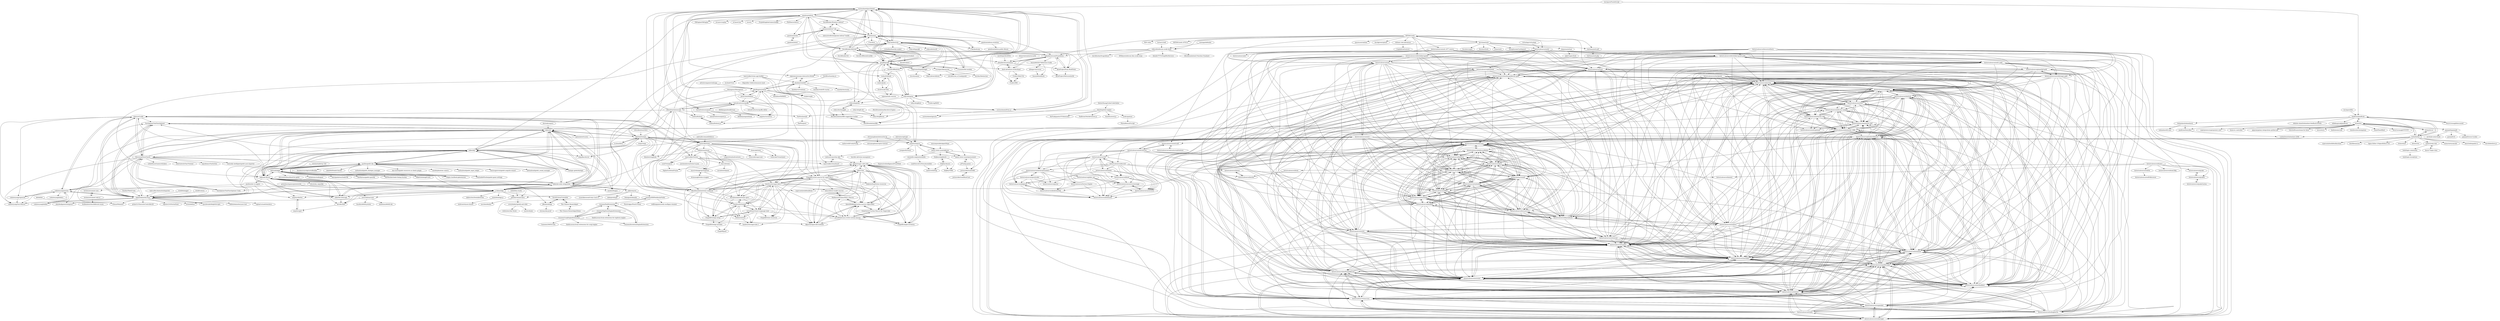 digraph G {
"increpare/PuzzleScript" -> "curiousdannii/parchment" ["e"=1]
"increpare/PuzzleScript" -> "JamBrain/JamBrain" ["e"=1]
"otwcode/otwarchive" -> "klembot/twinejs" ["e"=1]
"ganelson/inform" -> "ganelson/inweb"
"ganelson/inform" -> "PhilMoe/cerberus" ["e"=1]
"ganelson/inform" -> "DavidKinder/Inform6"
"ganelson/inform" -> "i7/extensions"
"ganelson/inform" -> "ptomato/inform7-ide"
"ganelson/inform" -> "ObEngine/ObEngine" ["e"=1]
"ganelson/inform" -> "curiousdannii/parchment"
"ganelson/inform" -> "garglk/garglk"
"ganelson/inform" -> "erkyrath/lectrote"
"ganelson/inform" -> "nivanov/cosplay" ["e"=1]
"ganelson/inform" -> "nCine/nCine" ["e"=1]
"ganelson/inform" -> "orx/orx" ["e"=1]
"ganelson/inform" -> "johanberntsson/PunyInform"
"ganelson/inform" -> "PurpleKingdomGames/indigo" ["e"=1]
"ganelson/inform" -> "DavidKinder/Windows-Inform7"
"klembot/twinejs" -> "tweecode/twine"
"klembot/twinejs" -> "inkle/ink"
"klembot/twinejs" -> "tmedwards/sugarcube-2"
"klembot/twinejs" -> "inkle/inky"
"klembot/twinejs" -> "videlais/snowman"
"klembot/twinejs" -> "le-doux/bitsy" ["e"=1]
"klembot/twinejs" -> "YarnSpinnerTool/YarnSpinner" ["e"=1]
"klembot/twinejs" -> "ChapelR/custom-macros-for-sugarcube-2"
"klembot/twinejs" -> "renpy/renpy" ["e"=1]
"klembot/twinejs" -> "iftechfoundation/twine-cookbook"
"klembot/twinejs" -> "tmedwards/tweego"
"klembot/twinejs" -> "ganelson/inform"
"klembot/twinejs" -> "mhgolkar/Arrow" ["e"=1]
"klembot/twinejs" -> "dfabulich/choicescript"
"klembot/twinejs" -> "klembot/chapbook"
"reunono/TopDownEngineExtensions" -> "reunono/CorgiEngineExtensions"
"reunono/TopDownEngineExtensions" -> "reunono/FeelExtensions"
"reunono/TopDownEngineExtensions" -> "reunono/InventoryEngineExtensions"
"reunono/TopDownEngineExtensions" -> "thebitcave/ai-brain-extensions-for-topdown-engine"
"dariusk/corpora" -> "inkle/ink" ["e"=1]
"johanberntsson/PunyInform" -> "ByteProject/Puny-BuildTools"
"johanberntsson/PunyInform" -> "johanberntsson/ozmoo"
"johanberntsson/PunyInform" -> "daad-adventure-writer/daad"
"johanberntsson/PunyInform" -> "DavidKinder/Inform6"
"johanberntsson/PunyInform" -> "ByteProject/Metrocenter84"
"johanberntsson/PunyInform" -> "Utodev/DRC"
"johanberntsson/PunyInform" -> "heasm66/ZILF-Reference-Guide"
"historicalsource/leisuresuitlarry" -> "historicalsource/hitchhikersguide-gold"
"historicalsource/leisuresuitlarry" -> "historicalsource/planetfall-gold"
"historicalsource/leisuresuitlarry" -> "historicalsource/wishbringer-gold"
"historicalsource/leisuresuitlarry" -> "historicalsource/leathergoddesses-gold"
"historicalsource/leisuresuitlarry" -> "historicalsource/zorkzero"
"historicalsource/leisuresuitlarry" -> "historicalsource/zork1-gold"
"historicalsource/leisuresuitlarry" -> "historicalsource/journey"
"historicalsource/leisuresuitlarry" -> "historicalsource/shogun"
"historicalsource/leisuresuitlarry" -> "historicalsource/wishbringer"
"historicalsource/leisuresuitlarry" -> "historicalsource/zork3"
"historicalsource/leisuresuitlarry" -> "historicalsource/lurkinghorror"
"historicalsource/leisuresuitlarry" -> "historicalsource/suspect"
"historicalsource/leisuresuitlarry" -> "historicalsource/witness"
"historicalsource/leisuresuitlarry" -> "historicalsource/zork2"
"historicalsource/leisuresuitlarry" -> "historicalsource/ballyhoo"
"increpare/bfxr" -> "JamBrain/JamBrain" ["e"=1]
"historicalsource/zork1" -> "historicalsource/zork3"
"historicalsource/zork1" -> "historicalsource/zork2"
"historicalsource/zork1" -> "historicalsource/hitchhikersguide"
"historicalsource/zork1" -> "historicalsource/zork"
"historicalsource/zork1" -> "historicalsource/zorkzero"
"historicalsource/zork1" -> "historicalsource/planetfall"
"historicalsource/zork1" -> "historicalsource/restaurant"
"historicalsource/zork1" -> "historicalsource/zork1-gold"
"historicalsource/zork1" -> "historicalsource/suspended"
"historicalsource/zork1" -> "historicalsource/leathergoddesses-gold"
"historicalsource/zork1" -> "historicalsource/beyondzork"
"historicalsource/zork1" -> "historicalsource/starcross"
"historicalsource/zork1" -> "historicalsource/hitchhikersguide-gold"
"historicalsource/zork1" -> "historicalsource/wishbringer"
"historicalsource/zork1" -> "historicalsource/nordandbert"
"historicalsource/sorcerer" -> "historicalsource/spellbreaker"
"historicalsource/sorcerer" -> "historicalsource/suspect"
"historicalsource/sorcerer" -> "historicalsource/seastalker"
"historicalsource/sorcerer" -> "historicalsource/moonmist"
"historicalsource/sorcerer" -> "historicalsource/journey"
"historicalsource/sorcerer" -> "historicalsource/witness"
"historicalsource/sorcerer" -> "historicalsource/plunderedhearts"
"historicalsource/sorcerer" -> "historicalsource/nordandbert"
"historicalsource/sorcerer" -> "historicalsource/starcross"
"historicalsource/sorcerer" -> "historicalsource/shogun"
"historicalsource/sorcerer" -> "historicalsource/borderzone"
"historicalsource/sorcerer" -> "historicalsource/leathergoddesses"
"historicalsource/sorcerer" -> "historicalsource/minizork2-1988"
"historicalsource/sorcerer" -> "historicalsource/wishbringer"
"historicalsource/sorcerer" -> "historicalsource/leathergoddesses-gold"
"historicalsource/suspended" -> "historicalsource/suspect"
"historicalsource/suspended" -> "historicalsource/starcross"
"historicalsource/suspended" -> "historicalsource/sorcerer"
"historicalsource/suspended" -> "historicalsource/spellbreaker"
"historicalsource/suspended" -> "historicalsource/witness"
"historicalsource/suspended" -> "historicalsource/seastalker"
"historicalsource/suspended" -> "historicalsource/journey"
"historicalsource/suspended" -> "historicalsource/moonmist"
"historicalsource/suspended" -> "historicalsource/plunderedhearts"
"historicalsource/suspended" -> "historicalsource/wishbringer"
"historicalsource/suspended" -> "historicalsource/nordandbert"
"historicalsource/suspended" -> "historicalsource/leathergoddesses"
"historicalsource/suspended" -> "historicalsource/lurkinghorror"
"historicalsource/suspended" -> "historicalsource/trinity"
"historicalsource/suspended" -> "historicalsource/leathergoddesses-gold"
"historicalsource/zork2" -> "historicalsource/zork3"
"historicalsource/zork2" -> "historicalsource/zorkzero"
"historicalsource/zork2" -> "historicalsource/nordandbert"
"historicalsource/zork2" -> "historicalsource/spellbreaker"
"historicalsource/zork2" -> "historicalsource/sorcerer"
"historicalsource/zork2" -> "historicalsource/suspect"
"historicalsource/zork2" -> "historicalsource/beyondzork"
"historicalsource/zork2" -> "historicalsource/minizork2-1988"
"historicalsource/zork2" -> "historicalsource/starcross"
"historicalsource/zork2" -> "historicalsource/leathergoddesses-gold"
"historicalsource/zork2" -> "historicalsource/moonmist"
"historicalsource/zork2" -> "historicalsource/journey"
"historicalsource/zork2" -> "historicalsource/leathergoddesses"
"historicalsource/zork2" -> "historicalsource/restaurant"
"historicalsource/zork2" -> "historicalsource/wishbringer"
"historicalsource/minizork2-1988" -> "historicalsource/minizork-1987"
"historicalsource/minizork2-1988" -> "historicalsource/minizork-1982"
"historicalsource/minizork2-1988" -> "historicalsource/journey"
"historicalsource/minizork2-1988" -> "historicalsource/infocom-sampler"
"historicalsource/minizork2-1988" -> "historicalsource/shogun"
"historicalsource/minizork2-1988" -> "historicalsource/seastalker"
"historicalsource/minizork2-1988" -> "historicalsource/suspect"
"historicalsource/minizork2-1988" -> "historicalsource/sorcerer"
"historicalsource/minizork2-1988" -> "historicalsource/nordandbert"
"historicalsource/minizork2-1988" -> "historicalsource/moonmist"
"historicalsource/minizork2-1988" -> "historicalsource/arthur"
"historicalsource/minizork2-1988" -> "historicalsource/plunderedhearts"
"historicalsource/minizork2-1988" -> "historicalsource/sherlock"
"historicalsource/minizork2-1988" -> "historicalsource/witness"
"historicalsource/minizork2-1988" -> "historicalsource/spellbreaker"
"historicalsource/infocom-sampler" -> "historicalsource/minizork-1987"
"historicalsource/infocom-sampler" -> "historicalsource/minizork-1982"
"historicalsource/infocom-sampler" -> "historicalsource/minizork2-1988"
"historicalsource/infocom-sampler" -> "historicalsource/journey"
"historicalsource/infocom-sampler" -> "historicalsource/zork-german"
"historicalsource/infocom-sampler" -> "historicalsource/shogun"
"historicalsource/infocom-sampler" -> "historicalsource/nordandbert"
"historicalsource/zork3" -> "historicalsource/zork2"
"historicalsource/zork3" -> "historicalsource/zorkzero"
"historicalsource/zork3" -> "historicalsource/nordandbert"
"historicalsource/zork3" -> "historicalsource/spellbreaker"
"historicalsource/zork3" -> "historicalsource/sorcerer"
"historicalsource/zork3" -> "historicalsource/suspect"
"historicalsource/zork3" -> "historicalsource/beyondzork"
"historicalsource/zork3" -> "historicalsource/minizork2-1988"
"historicalsource/zork3" -> "historicalsource/starcross"
"historicalsource/zork3" -> "historicalsource/moonmist"
"historicalsource/zork3" -> "historicalsource/leathergoddesses-gold"
"historicalsource/zork3" -> "historicalsource/journey"
"historicalsource/zork3" -> "historicalsource/restaurant"
"historicalsource/zork3" -> "historicalsource/witness"
"historicalsource/zork3" -> "historicalsource/leathergoddesses"
"historicalsource/starcross" -> "historicalsource/suspect"
"historicalsource/starcross" -> "historicalsource/sorcerer"
"historicalsource/starcross" -> "historicalsource/spellbreaker"
"historicalsource/starcross" -> "historicalsource/journey"
"historicalsource/starcross" -> "historicalsource/suspended"
"historicalsource/starcross" -> "historicalsource/witness"
"historicalsource/starcross" -> "historicalsource/moonmist"
"historicalsource/starcross" -> "historicalsource/seastalker"
"historicalsource/starcross" -> "historicalsource/plunderedhearts"
"historicalsource/starcross" -> "historicalsource/nordandbert"
"historicalsource/starcross" -> "historicalsource/shogun"
"historicalsource/starcross" -> "historicalsource/leathergoddesses"
"historicalsource/starcross" -> "historicalsource/wishbringer"
"historicalsource/starcross" -> "historicalsource/leathergoddesses-gold"
"historicalsource/starcross" -> "historicalsource/borderzone"
"historicalsource/minizork-1987" -> "historicalsource/minizork-1982"
"historicalsource/minizork-1987" -> "historicalsource/minizork2-1988"
"historicalsource/minizork-1987" -> "historicalsource/infocom-sampler"
"historicalsource/minizork-1987" -> "historicalsource/zork-german"
"historicalsource/minizork-1987" -> "historicalsource/journey"
"historicalsource/trinity" -> "historicalsource/suspect"
"historicalsource/trinity" -> "historicalsource/sorcerer"
"historicalsource/trinity" -> "historicalsource/witness"
"historicalsource/trinity" -> "historicalsource/spellbreaker"
"historicalsource/trinity" -> "historicalsource/moonmist"
"historicalsource/trinity" -> "historicalsource/wishbringer"
"historicalsource/trinity" -> "historicalsource/seastalker"
"historicalsource/trinity" -> "historicalsource/nordandbert"
"historicalsource/trinity" -> "historicalsource/journey"
"historicalsource/trinity" -> "historicalsource/starcross"
"historicalsource/trinity" -> "historicalsource/plunderedhearts"
"historicalsource/trinity" -> "historicalsource/suspended"
"historicalsource/trinity" -> "historicalsource/leathergoddesses-gold"
"historicalsource/trinity" -> "historicalsource/leathergoddesses"
"historicalsource/trinity" -> "historicalsource/shogun"
"historicalsource/wishbringer" -> "historicalsource/suspect"
"historicalsource/wishbringer" -> "historicalsource/witness"
"historicalsource/wishbringer" -> "historicalsource/seastalker"
"historicalsource/wishbringer" -> "historicalsource/sorcerer"
"historicalsource/wishbringer" -> "historicalsource/moonmist"
"historicalsource/wishbringer" -> "historicalsource/spellbreaker"
"historicalsource/wishbringer" -> "historicalsource/nordandbert"
"historicalsource/wishbringer" -> "historicalsource/plunderedhearts"
"historicalsource/wishbringer" -> "historicalsource/starcross"
"historicalsource/wishbringer" -> "historicalsource/journey"
"historicalsource/wishbringer" -> "historicalsource/leathergoddesses-gold"
"historicalsource/wishbringer" -> "historicalsource/trinity"
"historicalsource/wishbringer" -> "historicalsource/suspended"
"historicalsource/wishbringer" -> "historicalsource/shogun"
"historicalsource/wishbringer" -> "historicalsource/sherlock"
"historicalsource/spellbreaker" -> "historicalsource/sorcerer"
"historicalsource/spellbreaker" -> "historicalsource/suspect"
"historicalsource/spellbreaker" -> "historicalsource/seastalker"
"historicalsource/spellbreaker" -> "historicalsource/moonmist"
"historicalsource/spellbreaker" -> "historicalsource/witness"
"historicalsource/spellbreaker" -> "historicalsource/nordandbert"
"historicalsource/spellbreaker" -> "historicalsource/plunderedhearts"
"historicalsource/spellbreaker" -> "historicalsource/starcross"
"historicalsource/spellbreaker" -> "historicalsource/journey"
"historicalsource/spellbreaker" -> "historicalsource/shogun"
"historicalsource/spellbreaker" -> "historicalsource/wishbringer"
"historicalsource/spellbreaker" -> "historicalsource/lurkinghorror"
"historicalsource/spellbreaker" -> "historicalsource/suspended"
"historicalsource/spellbreaker" -> "historicalsource/minizork-1987"
"historicalsource/spellbreaker" -> "historicalsource/leathergoddesses"
"historicalsource/plunderedhearts" -> "historicalsource/seastalker"
"historicalsource/plunderedhearts" -> "historicalsource/suspect"
"historicalsource/plunderedhearts" -> "historicalsource/journey"
"historicalsource/plunderedhearts" -> "historicalsource/sorcerer"
"historicalsource/plunderedhearts" -> "historicalsource/moonmist"
"historicalsource/plunderedhearts" -> "historicalsource/witness"
"historicalsource/plunderedhearts" -> "historicalsource/nordandbert"
"historicalsource/plunderedhearts" -> "historicalsource/spellbreaker"
"historicalsource/plunderedhearts" -> "historicalsource/borderzone"
"historicalsource/plunderedhearts" -> "historicalsource/starcross"
"historicalsource/plunderedhearts" -> "historicalsource/shogun"
"historicalsource/plunderedhearts" -> "historicalsource/minizork-1987"
"historicalsource/lurkinghorror" -> "historicalsource/suspect"
"historicalsource/lurkinghorror" -> "historicalsource/nordandbert"
"historicalsource/lurkinghorror" -> "historicalsource/spellbreaker"
"historicalsource/lurkinghorror" -> "historicalsource/seastalker"
"historicalsource/lurkinghorror" -> "historicalsource/sorcerer"
"historicalsource/lurkinghorror" -> "historicalsource/journey"
"historicalsource/lurkinghorror" -> "historicalsource/moonmist"
"historicalsource/lurkinghorror" -> "historicalsource/plunderedhearts"
"historicalsource/lurkinghorror" -> "historicalsource/witness"
"historicalsource/lurkinghorror" -> "historicalsource/leathergoddesses-gold"
"historicalsource/lurkinghorror" -> "historicalsource/starcross"
"historicalsource/lurkinghorror" -> "historicalsource/shogun"
"historicalsource/lurkinghorror" -> "historicalsource/leathergoddesses"
"historicalsource/lurkinghorror" -> "historicalsource/suspended"
"historicalsource/lurkinghorror" -> "historicalsource/sherlock"
"historicalsource/leathergoddesses" -> "historicalsource/leathergoddesses-gold"
"historicalsource/leathergoddesses" -> "historicalsource/suspect"
"historicalsource/leathergoddesses" -> "historicalsource/sorcerer"
"historicalsource/leathergoddesses" -> "historicalsource/nordandbert"
"historicalsource/leathergoddesses" -> "historicalsource/journey"
"historicalsource/leathergoddesses" -> "historicalsource/seastalker"
"historicalsource/leathergoddesses" -> "historicalsource/spellbreaker"
"historicalsource/leathergoddesses" -> "historicalsource/moonmist"
"historicalsource/leathergoddesses" -> "historicalsource/starcross"
"historicalsource/leathergoddesses" -> "historicalsource/witness"
"historicalsource/leathergoddesses" -> "historicalsource/shogun"
"historicalsource/leathergoddesses" -> "historicalsource/infocom-sampler"
"historicalsource/leathergoddesses" -> "historicalsource/plunderedhearts"
"historicalsource/leathergoddesses" -> "historicalsource/minizork-1987"
"historicalsource/leathergoddesses" -> "historicalsource/suspended"
"historicalsource/leathergoddesses-gold" -> "historicalsource/leathergoddesses"
"historicalsource/leathergoddesses-gold" -> "historicalsource/seastalker"
"historicalsource/leathergoddesses-gold" -> "historicalsource/suspect"
"historicalsource/leathergoddesses-gold" -> "historicalsource/journey"
"historicalsource/leathergoddesses-gold" -> "historicalsource/sorcerer"
"historicalsource/leathergoddesses-gold" -> "historicalsource/nordandbert"
"historicalsource/leathergoddesses-gold" -> "historicalsource/moonmist"
"historicalsource/leathergoddesses-gold" -> "historicalsource/plunderedhearts"
"historicalsource/leathergoddesses-gold" -> "historicalsource/witness"
"historicalsource/leathergoddesses-gold" -> "historicalsource/spellbreaker"
"historicalsource/leathergoddesses-gold" -> "historicalsource/shogun"
"historicalsource/leathergoddesses-gold" -> "historicalsource/starcross"
"historicalsource/leathergoddesses-gold" -> "historicalsource/wishbringer"
"historicalsource/leathergoddesses-gold" -> "historicalsource/lurkinghorror"
"historicalsource/leathergoddesses-gold" -> "historicalsource/borderzone"
"historicalsource/nordandbert" -> "historicalsource/journey"
"historicalsource/nordandbert" -> "historicalsource/seastalker"
"historicalsource/nordandbert" -> "historicalsource/moonmist"
"historicalsource/nordandbert" -> "historicalsource/suspect"
"historicalsource/nordandbert" -> "historicalsource/sorcerer"
"historicalsource/nordandbert" -> "historicalsource/spellbreaker"
"historicalsource/nordandbert" -> "historicalsource/plunderedhearts"
"historicalsource/nordandbert" -> "historicalsource/witness"
"historicalsource/nordandbert" -> "historicalsource/infocom-sampler"
"historicalsource/nordandbert" -> "historicalsource/minizork2-1988"
"historicalsource/nordandbert" -> "historicalsource/shogun"
"historicalsource/nordandbert" -> "historicalsource/leathergoddesses-gold"
"historicalsource/nordandbert" -> "historicalsource/minizork-1987"
"historicalsource/nordandbert" -> "historicalsource/arthur"
"historicalsource/nordandbert" -> "historicalsource/leathergoddesses"
"historicalsource/moonmist" -> "historicalsource/suspect"
"historicalsource/moonmist" -> "historicalsource/seastalker"
"historicalsource/moonmist" -> "historicalsource/sorcerer"
"historicalsource/moonmist" -> "historicalsource/nordandbert"
"historicalsource/moonmist" -> "historicalsource/journey"
"historicalsource/moonmist" -> "historicalsource/witness"
"historicalsource/moonmist" -> "historicalsource/spellbreaker"
"historicalsource/moonmist" -> "historicalsource/plunderedhearts"
"historicalsource/moonmist" -> "historicalsource/shogun"
"historicalsource/moonmist" -> "historicalsource/minizork-1987"
"historicalsource/moonmist" -> "historicalsource/sherlock"
"historicalsource/moonmist" -> "historicalsource/borderzone"
"historicalsource/moonmist" -> "historicalsource/starcross"
"historicalsource/moonmist" -> "historicalsource/infocom-sampler"
"historicalsource/moonmist" -> "historicalsource/minizork2-1988"
"historicalsource/journey" -> "historicalsource/nordandbert"
"historicalsource/journey" -> "historicalsource/seastalker"
"historicalsource/journey" -> "historicalsource/suspect"
"historicalsource/journey" -> "historicalsource/shogun"
"historicalsource/journey" -> "historicalsource/sorcerer"
"historicalsource/journey" -> "historicalsource/moonmist"
"historicalsource/journey" -> "historicalsource/plunderedhearts"
"historicalsource/journey" -> "historicalsource/minizork2-1988"
"historicalsource/journey" -> "historicalsource/minizork-1987"
"historicalsource/journey" -> "historicalsource/spellbreaker"
"historicalsource/journey" -> "historicalsource/infocom-sampler"
"historicalsource/journey" -> "historicalsource/starcross"
"historicalsource/journey" -> "historicalsource/witness"
"historicalsource/journey" -> "historicalsource/minizork-1982"
"historicalsource/journey" -> "historicalsource/arthur"
"historicalsource/restaurant" -> "historicalsource/nordandbert"
"historicalsource/restaurant" -> "historicalsource/moonmist"
"historicalsource/restaurant" -> "historicalsource/journey"
"historicalsource/restaurant" -> "historicalsource/leathergoddesses-gold"
"historicalsource/restaurant" -> "historicalsource/suspect"
"historicalsource/restaurant" -> "historicalsource/seastalker"
"historicalsource/restaurant" -> "historicalsource/leathergoddesses"
"historicalsource/restaurant" -> "historicalsource/sorcerer"
"historicalsource/restaurant" -> "historicalsource/witness"
"historicalsource/restaurant" -> "historicalsource/spellbreaker"
"historicalsource/restaurant" -> "historicalsource/wishbringer"
"historicalsource/restaurant" -> "historicalsource/plunderedhearts"
"historicalsource/restaurant" -> "historicalsource/infocom-sampler"
"historicalsource/restaurant" -> "historicalsource/bureaucracy"
"historicalsource/restaurant" -> "historicalsource/shogun"
"historicalsource/sherlock" -> "historicalsource/shogun"
"historicalsource/sherlock" -> "historicalsource/seastalker"
"historicalsource/sherlock" -> "historicalsource/witness"
"historicalsource/sherlock" -> "historicalsource/moonmist"
"historicalsource/sherlock" -> "historicalsource/arthur"
"historicalsource/sherlock" -> "historicalsource/suspect"
"historicalsource/sherlock" -> "historicalsource/nordandbert"
"historicalsource/sherlock" -> "historicalsource/journey"
"historicalsource/sherlock" -> "historicalsource/minizork-1987"
"historicalsource/sherlock" -> "historicalsource/plunderedhearts"
"historicalsource/sherlock" -> "historicalsource/sorcerer"
"historicalsource/sherlock" -> "historicalsource/minizork2-1988"
"historicalsource/sherlock" -> "historicalsource/infocom-sampler"
"historicalsource/sherlock" -> "historicalsource/spellbreaker"
"historicalsource/sherlock" -> "historicalsource/minizork-1982"
"historicalsource/shogun" -> "historicalsource/journey"
"historicalsource/shogun" -> "historicalsource/suspect"
"historicalsource/shogun" -> "historicalsource/sherlock"
"historicalsource/shogun" -> "historicalsource/arthur"
"historicalsource/shogun" -> "historicalsource/seastalker"
"historicalsource/shogun" -> "historicalsource/minizork2-1988"
"historicalsource/shogun" -> "historicalsource/sorcerer"
"historicalsource/shogun" -> "historicalsource/minizork-1987"
"historicalsource/shogun" -> "historicalsource/moonmist"
"historicalsource/shogun" -> "historicalsource/infocom-sampler"
"historicalsource/shogun" -> "historicalsource/nordandbert"
"historicalsource/shogun" -> "historicalsource/minizork-1982"
"historicalsource/shogun" -> "historicalsource/spellbreaker"
"historicalsource/shogun" -> "historicalsource/plunderedhearts"
"historicalsource/shogun" -> "historicalsource/witness"
"historicalsource/zorkzero" -> "historicalsource/zork3"
"historicalsource/zorkzero" -> "historicalsource/zork2"
"historicalsource/zorkzero" -> "historicalsource/nordandbert"
"historicalsource/zorkzero" -> "historicalsource/shogun"
"historicalsource/zorkzero" -> "historicalsource/minizork2-1988"
"historicalsource/zorkzero" -> "historicalsource/journey"
"historicalsource/zorkzero" -> "historicalsource/moonmist"
"historicalsource/zorkzero" -> "historicalsource/arthur"
"historicalsource/zorkzero" -> "historicalsource/suspect"
"historicalsource/zorkzero" -> "historicalsource/spellbreaker"
"historicalsource/zorkzero" -> "historicalsource/minizork-1987"
"historicalsource/zorkzero" -> "historicalsource/beyondzork"
"historicalsource/zorkzero" -> "historicalsource/sorcerer"
"historicalsource/zorkzero" -> "historicalsource/minizork-1982"
"historicalsource/zorkzero" -> "historicalsource/seastalker"
"historicalsource/arthur" -> "historicalsource/shogun"
"historicalsource/arthur" -> "historicalsource/journey"
"historicalsource/arthur" -> "historicalsource/seastalker"
"historicalsource/arthur" -> "historicalsource/suspect"
"historicalsource/arthur" -> "historicalsource/sherlock"
"historicalsource/arthur" -> "historicalsource/minizork2-1988"
"historicalsource/arthur" -> "historicalsource/nordandbert"
"historicalsource/arthur" -> "historicalsource/minizork-1987"
"historicalsource/arthur" -> "historicalsource/moonmist"
"historicalsource/arthur" -> "historicalsource/sorcerer"
"historicalsource/arthur" -> "historicalsource/minizork-1982"
"historicalsource/arthur" -> "historicalsource/plunderedhearts"
"historicalsource/arthur" -> "historicalsource/witness"
"historicalsource/arthur" -> "historicalsource/infocom-sampler"
"historicalsource/arthur" -> "historicalsource/spellbreaker"
"paulloz/godot-ink" -> "ephread/inkgd"
"paulloz/godot-ink" -> "inkle/ink"
"paulloz/godot-ink" -> "inkle/ink-library"
"paulloz/godot-ink" -> "nathanhoad/godot_input_helper" ["e"=1]
"paulloz/godot-ink" -> "viniciusgerevini/godot-aseprite-wizard" ["e"=1]
"paulloz/godot-ink" -> "nathanhoad/godot_sound_manager" ["e"=1]
"paulloz/godot-ink" -> "inkle/inky"
"paulloz/godot-ink" -> "utopia-rise/fmod-gdextension" ["e"=1]
"paulloz/godot-ink" -> "blackears/cyclopsLevelBuilder" ["e"=1]
"paulloz/godot-ink" -> "PunchablePlushie/godot-game-settings" ["e"=1]
"paulloz/godot-ink" -> "Ark2000/PankuConsole" ["e"=1]
"paulloz/godot-ink" -> "nathanhoad/godot_dialogue_manager" ["e"=1]
"paulloz/godot-ink" -> "dialogic-godot/dialogic" ["e"=1]
"paulloz/godot-ink" -> "don-tnowe/godot-resources-as-sheets-plugin" ["e"=1]
"paulloz/godot-ink" -> "ramokz/phantom-camera" ["e"=1]
"cjacobwade/HelpfulScripts" -> "InfiniteAmmoInc/Yarn" ["e"=1]
"greenheartgames/greenworks" -> "InfiniteAmmoInc/Yarn" ["e"=1]
"greenheartgames/greenworks" -> "y-lohse/inkjs" ["e"=1]
"historicalsource/hitchhikersguide" -> "historicalsource/zork"
"historicalsource/hitchhikersguide" -> "historicalsource/zork1"
"historicalsource/hitchhikersguide" -> "historicalsource/bureaucracy"
"historicalsource/hitchhikersguide" -> "historicalsource/beyondzork"
"historicalsource/hitchhikersguide" -> "historicalsource/deadline"
"historicalsource/hitchhikersguide" -> "historicalsource/planetfall"
"historicalsource/hitchhikersguide" -> "historicalsource/enchanter"
"historicalsource/hitchhikersguide" -> "historicalsource/zork3"
"historicalsource/hitchhikersguide" -> "historicalsource/infidel"
"historicalsource/hitchhikersguide" -> "historicalsource/restaurant"
"historicalsource/hitchhikersguide" -> "historicalsource/stationfall"
"historicalsource/hitchhikersguide" -> "historicalsource/zork2"
"historicalsource/hitchhikersguide" -> "historicalsource/amfv"
"historicalsource/hitchhikersguide" -> "historicalsource/cutthroats"
"historicalsource/hitchhikersguide" -> "historicalsource/leathergoddesses-gold"
"noncomputable/AgentMaps" -> "james-owen-ryan/talktown" ["e"=1]
"iftechfoundation/twine-specs" -> "tmedwards/tweego"
"iftechfoundation/twine-specs" -> "videlais/extwee"
"iftechfoundation/twine-specs" -> "cyrusfirheir/twee3-language-tools"
"utopia-rise/fmod-gdextension" -> "paulloz/godot-ink" ["e"=1]
"devshane/zork" -> "itafroma/zork-mdl"
"devshane/zork" -> "historicalsource/zork1"
"devshane/zork" -> "iamjawa/zork-py"
"devshane/zork" -> "MITDDC/zork"
"devshane/zork" -> "historicalsource/zork"
"devshane/zork" -> "dtschust/Zork"
"devshane/zork" -> "jclaar/zork"
"devshane/zork" -> "erkyrath/infocom-zcode-terps"
"devshane/zork" -> "Quuxplusone/Castlequest"
"devshane/zork" -> "Davidslv/rogue" ["e"=1]
"inkle/ink-library" -> "y-lohse/inkjs"
"inkle/ink-library" -> "ephread/inkgd"
"inkle/ink-library" -> "paulloz/godot-ink"
"inkle/ink-library" -> "inkle/the-intercept"
"inkle/ink-library" -> "astrochili/narrator"
"inkle/ink-library" -> "JBenda/inkcpp"
"inkle/ink-library" -> "inkle/inky"
"inkle/ink-library" -> "paulloz/ink-vn-engine"
"inkle/ink-library" -> "elliotherriman/calico"
"inkle/ink-library" -> "inkle/ink-unity-integration"
"inkle/ink-library" -> "abroder/blot"
"inkle/ink-library" -> "sequitur/blotter"
"inkle/ink-library" -> "nbush/ink_roguelike"
"inkle/ink-library" -> "inkle/ink"
"inkle/ink-library" -> "i7/extensions"
"TerryCavanagh/boscaceoil" -> "JamBrain/JamBrain" ["e"=1]
"reunono/CorgiEngineExtensions" -> "reunono/TopDownEngineExtensions"
"reunono/CorgiEngineExtensions" -> "thebitcave/ai-brain-extensions-for-corgi-engine"
"reunono/CorgiEngineExtensions" -> "reunono/FeelExtensions"
"reunono/CorgiEngineExtensions" -> "reunono/InventoryEngineExtensions"
"reunono/CorgiEngineExtensions" -> "reunono/MMFeedbacksPublic"
"reunono/CorgiEngineExtensions" -> "Cammin/LDtkToUnity" ["e"=1]
"radiatoryang/bobbin" -> "radiatoryang/merino"
"ganelson/inweb" -> "ganelson/intest"
"ganelson/inweb" -> "ptomato/inform7-ide"
"ganelson/intest" -> "ganelson/inweb"
"johanberntsson/ozmoo" -> "johanberntsson/PunyInform"
"johanberntsson/ozmoo" -> "daad-adventure-writer/daad"
"johanberntsson/ozmoo" -> "ByteProject/Puny-BuildTools"
"daad-adventure-writer/daad" -> "Utodev/DRC"
"daad-adventure-writer/daad" -> "johanberntsson/PunyInform"
"daad-adventure-writer/daad" -> "Utodev/MALUVA"
"daad-adventure-writer/daad" -> "johanberntsson/ozmoo"
"LudoNarrative/StoryAssembler" -> "ianhorswill/Step"
"seleb/bitsy-hacks" -> "elliotherriman/calico" ["e"=1]
"ephread/inkgd" -> "paulloz/godot-ink"
"ephread/inkgd" -> "inkle/ink-library"
"ephread/inkgd" -> "miskatonicstudio/goat" ["e"=1]
"ephread/inkgd" -> "henriquelalves/GodotTIE" ["e"=1]
"ephread/inkgd" -> "PunchablePlushie/godot-game-settings" ["e"=1]
"ephread/inkgd" -> "TheWalruzz/godot-questify" ["e"=1]
"ephread/inkgd" -> "utopia-rise/fmod-gdextension" ["e"=1]
"ephread/inkgd" -> "EXPWorlds/Godot-Dialog-System" ["e"=1]
"ephread/inkgd" -> "MikeSchulze/gdUnit4" ["e"=1]
"ephread/inkgd" -> "alessandrofama/fmod-for-godot" ["e"=1]
"andreafeccomandi/bibisco" -> "tweecode/twine" ["e"=1]
"erkyrath/quixe" -> "erkyrath/lectrote"
"erkyrath/quixe" -> "curiousdannii/parchment"
"erkyrath/quixe" -> "erkyrath/glulxe"
"erkyrath/quixe" -> "erkyrath/glkote"
"erkyrath/quixe" -> "curiousdannii/ifvms.js"
"erkyrath/quixe" -> "garglk/garglk"
"erkyrath/quixe" -> "Utodev/ngPAWS"
"tccowper/fabularium" -> "davidar/fabularium"
"tccowper/fabularium" -> "retrobits/son_of_hunkypunk"
"itchio/itch.io" -> "itchio/itch"
"itchio/itch.io" -> "itchio/butler"
"reunono/MMFeedbacksPublic" -> "redbluegames/unity-mulligan-renamer" ["e"=1]
"reunono/MMFeedbacksPublic" -> "reunono/FeelExtensions"
"reunono/MMFeedbacksPublic" -> "PlasticApps/PlasticTween" ["e"=1]
"historicalsource/planetfall" -> "historicalsource/nordandbert"
"historicalsource/planetfall" -> "historicalsource/starcross"
"historicalsource/planetfall" -> "historicalsource/suspended"
"historicalsource/planetfall" -> "historicalsource/suspect"
"historicalsource/planetfall" -> "historicalsource/leathergoddesses"
"historicalsource/planetfall" -> "historicalsource/sorcerer"
"historicalsource/planetfall" -> "historicalsource/leathergoddesses-gold"
"historicalsource/planetfall" -> "historicalsource/spellbreaker"
"historicalsource/planetfall" -> "historicalsource/witness"
"historicalsource/planetfall" -> "historicalsource/restaurant"
"historicalsource/planetfall" -> "historicalsource/lurkinghorror"
"historicalsource/planetfall" -> "historicalsource/stationfall"
"historicalsource/planetfall" -> "historicalsource/wishbringer"
"historicalsource/planetfall" -> "historicalsource/moonmist"
"historicalsource/planetfall" -> "historicalsource/journey"
"lifelike/gamebookformat" -> "lifelike/pangamebook"
"lifelike/gamebookformat" -> "sequitur/raconteur"
"JoshuaGrams/tiny-qbn" -> "hogart/sugar-cube-utils"
"JoshuaGrams/tiny-qbn" -> "lazerwalker/storyboard"
"historicalsource/zork" -> "historicalsource/beyondzork"
"historicalsource/zork" -> "historicalsource/enchanter"
"historicalsource/zork" -> "historicalsource/stationfall"
"historicalsource/zork" -> "historicalsource/zork-1"
"historicalsource/zork" -> "historicalsource/infidel"
"historicalsource/zork" -> "historicalsource/bureaucracy"
"historicalsource/zork" -> "historicalsource/deadline"
"historicalsource/zork" -> "historicalsource/amfv"
"historicalsource/zork" -> "historicalsource/zork2"
"historicalsource/zork" -> "historicalsource/zork3"
"historicalsource/zork" -> "historicalsource/borderzone"
"historicalsource/zork" -> "historicalsource/ballyhoo"
"historicalsource/zork" -> "historicalsource/cutthroats"
"historicalsource/zork" -> "historicalsource/abyss"
"historicalsource/zork" -> "historicalsource/zorkzero"
"historicalsource/minizork-1982" -> "historicalsource/minizork-1987"
"historicalsource/minizork-1982" -> "historicalsource/minizork2-1988"
"historicalsource/minizork-1982" -> "historicalsource/infocom-sampler"
"historicalsource/minizork-1982" -> "historicalsource/journey"
"historicalsource/minizork-1982" -> "historicalsource/seastalker"
"historicalsource/minizork-1982" -> "historicalsource/suspect"
"historicalsource/minizork-1982" -> "historicalsource/zork-german"
"historicalsource/minizork-1982" -> "historicalsource/shogun"
"historicalsource/minizork-1982" -> "historicalsource/moonmist"
"historicalsource/cutthroats" -> "historicalsource/borderzone"
"historicalsource/cutthroats" -> "historicalsource/ballyhoo"
"historicalsource/cutthroats" -> "historicalsource/hollywoodhijinx"
"historicalsource/cutthroats" -> "historicalsource/abyss"
"historicalsource/cutthroats" -> "historicalsource/stationfall"
"historicalsource/cutthroats" -> "historicalsource/infidel"
"historicalsource/cutthroats" -> "historicalsource/enchanter"
"historicalsource/cutthroats" -> "historicalsource/amfv"
"historicalsource/cutthroats" -> "historicalsource/suspect"
"historicalsource/cutthroats" -> "historicalsource/deadline"
"historicalsource/cutthroats" -> "historicalsource/seastalker"
"historicalsource/cutthroats" -> "historicalsource/beyondzork"
"historicalsource/cutthroats" -> "historicalsource/bureaucracy"
"historicalsource/deadline" -> "historicalsource/borderzone"
"historicalsource/deadline" -> "historicalsource/cutthroats"
"historicalsource/deadline" -> "historicalsource/infidel"
"historicalsource/deadline" -> "historicalsource/stationfall"
"historicalsource/deadline" -> "historicalsource/ballyhoo"
"historicalsource/deadline" -> "historicalsource/enchanter"
"historicalsource/deadline" -> "historicalsource/hollywoodhijinx"
"historicalsource/deadline" -> "historicalsource/bureaucracy"
"historicalsource/deadline" -> "historicalsource/abyss"
"historicalsource/deadline" -> "historicalsource/amfv"
"historicalsource/deadline" -> "historicalsource/beyondzork"
"historicalsource/deadline" -> "historicalsource/suspect"
"historicalsource/deadline" -> "historicalsource/witness"
"historicalsource/deadline" -> "historicalsource/sorcerer"
"historicalsource/deadline" -> "historicalsource/starcross"
"historicalsource/enchanter" -> "historicalsource/infidel"
"historicalsource/enchanter" -> "historicalsource/borderzone"
"historicalsource/enchanter" -> "historicalsource/cutthroats"
"historicalsource/enchanter" -> "historicalsource/stationfall"
"historicalsource/enchanter" -> "historicalsource/beyondzork"
"historicalsource/enchanter" -> "historicalsource/ballyhoo"
"historicalsource/enchanter" -> "historicalsource/hollywoodhijinx"
"historicalsource/enchanter" -> "historicalsource/abyss"
"historicalsource/enchanter" -> "historicalsource/deadline"
"historicalsource/enchanter" -> "historicalsource/bureaucracy"
"historicalsource/enchanter" -> "historicalsource/amfv"
"historicalsource/enchanter" -> "historicalsource/sorcerer"
"historicalsource/enchanter" -> "historicalsource/suspect"
"historicalsource/enchanter" -> "historicalsource/spellbreaker"
"historicalsource/enchanter" -> "historicalsource/witness"
"historicalsource/witness" -> "historicalsource/suspect"
"historicalsource/witness" -> "historicalsource/seastalker"
"historicalsource/witness" -> "historicalsource/sorcerer"
"historicalsource/witness" -> "historicalsource/moonmist"
"historicalsource/witness" -> "historicalsource/spellbreaker"
"historicalsource/witness" -> "historicalsource/plunderedhearts"
"historicalsource/witness" -> "historicalsource/nordandbert"
"historicalsource/witness" -> "historicalsource/wishbringer"
"historicalsource/witness" -> "historicalsource/journey"
"historicalsource/witness" -> "historicalsource/borderzone"
"historicalsource/witness" -> "historicalsource/sherlock"
"historicalsource/witness" -> "historicalsource/starcross"
"historicalsource/checkpoint" -> "historicalsource/borderzone"
"historicalsource/checkpoint" -> "historicalsource/cutthroats"
"historicalsource/checkpoint" -> "historicalsource/abyss"
"historicalsource/checkpoint" -> "historicalsource/arthur"
"historicalsource/checkpoint" -> "historicalsource/hollywoodhijinx"
"historicalsource/checkpoint" -> "historicalsource/suspect"
"historicalsource/checkpoint" -> "historicalsource/minizork-1987"
"historicalsource/checkpoint" -> "historicalsource/seastalker"
"historicalsource/checkpoint" -> "historicalsource/nordandbert"
"historicalsource/checkpoint" -> "historicalsource/ballyhoo"
"historicalsource/checkpoint" -> "historicalsource/minizork-1982"
"historicalsource/checkpoint" -> "historicalsource/journey"
"historicalsource/checkpoint" -> "historicalsource/shogun"
"historicalsource/checkpoint" -> "historicalsource/moonmist"
"historicalsource/checkpoint" -> "historicalsource/zork-german"
"historicalsource/suspect" -> "historicalsource/sorcerer"
"historicalsource/suspect" -> "historicalsource/witness"
"historicalsource/suspect" -> "historicalsource/seastalker"
"historicalsource/suspect" -> "historicalsource/spellbreaker"
"historicalsource/suspect" -> "historicalsource/moonmist"
"historicalsource/suspect" -> "historicalsource/journey"
"historicalsource/suspect" -> "historicalsource/plunderedhearts"
"historicalsource/suspect" -> "historicalsource/starcross"
"historicalsource/suspect" -> "historicalsource/nordandbert"
"historicalsource/suspect" -> "historicalsource/borderzone"
"historicalsource/bureaucracy" -> "historicalsource/borderzone"
"historicalsource/bureaucracy" -> "historicalsource/cutthroats"
"historicalsource/bureaucracy" -> "historicalsource/stationfall"
"historicalsource/bureaucracy" -> "historicalsource/ballyhoo"
"historicalsource/bureaucracy" -> "historicalsource/infidel"
"historicalsource/bureaucracy" -> "historicalsource/hollywoodhijinx"
"historicalsource/bureaucracy" -> "historicalsource/enchanter"
"historicalsource/bureaucracy" -> "historicalsource/abyss"
"historicalsource/bureaucracy" -> "historicalsource/amfv"
"historicalsource/bureaucracy" -> "historicalsource/deadline"
"historicalsource/bureaucracy" -> "historicalsource/beyondzork"
"historicalsource/bureaucracy" -> "historicalsource/seastalker"
"historicalsource/bureaucracy" -> "historicalsource/nordandbert"
"historicalsource/bureaucracy" -> "historicalsource/suspect"
"historicalsource/bureaucracy" -> "historicalsource/restaurant"
"historicalsource/seastalker" -> "historicalsource/suspect"
"historicalsource/seastalker" -> "historicalsource/sorcerer"
"historicalsource/seastalker" -> "historicalsource/moonmist"
"historicalsource/seastalker" -> "historicalsource/journey"
"historicalsource/seastalker" -> "historicalsource/plunderedhearts"
"historicalsource/seastalker" -> "historicalsource/witness"
"historicalsource/seastalker" -> "historicalsource/nordandbert"
"historicalsource/seastalker" -> "historicalsource/spellbreaker"
"historicalsource/seastalker" -> "historicalsource/borderzone"
"historicalsource/seastalker" -> "historicalsource/shogun"
"historicalsource/seastalker" -> "historicalsource/minizork-1987"
"historicalsource/infidel" -> "historicalsource/borderzone"
"historicalsource/infidel" -> "historicalsource/enchanter"
"historicalsource/infidel" -> "historicalsource/hollywoodhijinx"
"historicalsource/infidel" -> "historicalsource/ballyhoo"
"historicalsource/infidel" -> "historicalsource/cutthroats"
"historicalsource/infidel" -> "historicalsource/stationfall"
"historicalsource/infidel" -> "historicalsource/abyss"
"historicalsource/infidel" -> "historicalsource/deadline"
"historicalsource/infidel" -> "historicalsource/bureaucracy"
"historicalsource/infidel" -> "historicalsource/amfv"
"historicalsource/infidel" -> "historicalsource/suspect"
"historicalsource/infidel" -> "historicalsource/beyondzork"
"historicalsource/infidel" -> "historicalsource/seastalker"
"historicalsource/infidel" -> "historicalsource/sorcerer"
"historicalsource/infidel" -> "historicalsource/witness"
"historicalsource/beyondzork" -> "historicalsource/enchanter"
"historicalsource/beyondzork" -> "historicalsource/stationfall"
"historicalsource/beyondzork" -> "historicalsource/cutthroats"
"historicalsource/beyondzork" -> "historicalsource/borderzone"
"historicalsource/beyondzork" -> "historicalsource/ballyhoo"
"historicalsource/beyondzork" -> "historicalsource/infidel"
"historicalsource/beyondzork" -> "historicalsource/abyss"
"historicalsource/beyondzork" -> "historicalsource/hollywoodhijinx"
"historicalsource/beyondzork" -> "historicalsource/amfv"
"historicalsource/beyondzork" -> "historicalsource/deadline"
"historicalsource/beyondzork" -> "historicalsource/bureaucracy"
"historicalsource/beyondzork" -> "historicalsource/suspect"
"historicalsource/beyondzork" -> "historicalsource/zorkzero"
"historicalsource/beyondzork" -> "historicalsource/nordandbert"
"historicalsource/beyondzork" -> "historicalsource/spellbreaker"
"historicalsource/borderzone" -> "historicalsource/ballyhoo"
"historicalsource/borderzone" -> "historicalsource/cutthroats"
"historicalsource/borderzone" -> "historicalsource/hollywoodhijinx"
"historicalsource/borderzone" -> "historicalsource/abyss"
"historicalsource/borderzone" -> "historicalsource/infidel"
"historicalsource/borderzone" -> "historicalsource/stationfall"
"historicalsource/borderzone" -> "historicalsource/seastalker"
"historicalsource/borderzone" -> "historicalsource/suspect"
"historicalsource/borderzone" -> "historicalsource/amfv"
"historicalsource/borderzone" -> "historicalsource/enchanter"
"historicalsource/borderzone" -> "historicalsource/bureaucracy"
"historicalsource/borderzone" -> "historicalsource/journey"
"historicalsource/borderzone" -> "historicalsource/sorcerer"
"historicalsource/borderzone" -> "historicalsource/witness"
"historicalsource/hollywoodhijinx" -> "historicalsource/borderzone"
"historicalsource/hollywoodhijinx" -> "historicalsource/ballyhoo"
"historicalsource/hollywoodhijinx" -> "historicalsource/cutthroats"
"historicalsource/hollywoodhijinx" -> "historicalsource/abyss"
"historicalsource/hollywoodhijinx" -> "historicalsource/infidel"
"historicalsource/hollywoodhijinx" -> "historicalsource/stationfall"
"historicalsource/hollywoodhijinx" -> "historicalsource/enchanter"
"historicalsource/amfv" -> "historicalsource/borderzone"
"historicalsource/amfv" -> "historicalsource/ballyhoo"
"historicalsource/amfv" -> "historicalsource/cutthroats"
"historicalsource/amfv" -> "historicalsource/stationfall"
"historicalsource/amfv" -> "historicalsource/abyss"
"historicalsource/amfv" -> "historicalsource/hollywoodhijinx"
"historicalsource/amfv" -> "historicalsource/infidel"
"historicalsource/amfv" -> "historicalsource/enchanter"
"historicalsource/amfv" -> "historicalsource/bureaucracy"
"historicalsource/amfv" -> "historicalsource/deadline"
"historicalsource/amfv" -> "historicalsource/beyondzork"
"historicalsource/amfv" -> "historicalsource/suspect"
"historicalsource/amfv" -> "historicalsource/seastalker"
"historicalsource/amfv" -> "historicalsource/plunderedhearts"
"historicalsource/amfv" -> "historicalsource/sorcerer"
"historicalsource/stationfall" -> "historicalsource/borderzone"
"historicalsource/stationfall" -> "historicalsource/cutthroats"
"historicalsource/stationfall" -> "historicalsource/ballyhoo"
"historicalsource/stationfall" -> "historicalsource/infidel"
"historicalsource/stationfall" -> "historicalsource/hollywoodhijinx"
"historicalsource/stationfall" -> "historicalsource/enchanter"
"historicalsource/stationfall" -> "historicalsource/abyss"
"historicalsource/stationfall" -> "historicalsource/beyondzork"
"historicalsource/stationfall" -> "historicalsource/amfv"
"historicalsource/stationfall" -> "historicalsource/deadline"
"historicalsource/stationfall" -> "historicalsource/bureaucracy"
"historicalsource/stationfall" -> "historicalsource/suspect"
"historicalsource/stationfall" -> "historicalsource/seastalker"
"historicalsource/stationfall" -> "historicalsource/sorcerer"
"historicalsource/stationfall" -> "historicalsource/nordandbert"
"historicalsource/abyss" -> "historicalsource/borderzone"
"historicalsource/abyss" -> "historicalsource/cutthroats"
"historicalsource/abyss" -> "historicalsource/ballyhoo"
"historicalsource/abyss" -> "historicalsource/hollywoodhijinx"
"historicalsource/abyss" -> "historicalsource/stationfall"
"historicalsource/abyss" -> "historicalsource/infidel"
"historicalsource/abyss" -> "historicalsource/amfv"
"historicalsource/abyss" -> "historicalsource/enchanter"
"historicalsource/abyss" -> "historicalsource/beyondzork"
"historicalsource/abyss" -> "historicalsource/bureaucracy"
"historicalsource/abyss" -> "historicalsource/suspect"
"historicalsource/abyss" -> "historicalsource/seastalker"
"historicalsource/rott" -> "historicalsource/blood"
"historicalsource/rott" -> "historicalsource/carnivoresiceage"
"historicalsource/rott" -> "historicalsource/carnivores2"
"historicalsource/rott" -> "historicalsource/alienbreed3dii"
"historicalsource/rott" -> "historicalsource/alienbashii"
"historicalsource/rott" -> "historicalsource/allegiance"
"historicalsource/rott" -> "historicalsource/mechcommander2"
"historicalsource/rott" -> "historicalsource/Serious-Engine"
"historicalsource/rott" -> "historicalsource/descent"
"historicalsource/rott" -> "historicalsource/txtelite"
"historicalsource/descent" -> "historicalsource/rott"
"historicalsource/descent" -> "historicalsource/blood"
"historicalsource/descent" -> "historicalsource/mechcommander2"
"historicalsource/descent" -> "historicalsource/allegiance"
"historicalsource/descent" -> "historicalsource/hexen"
"historicalsource/descent" -> "historicalsource/carnivoresiceage"
"historicalsource/descent" -> "historicalsource/carnivores2"
"historicalsource/descent" -> "historicalsource/txtelite"
"historicalsource/descent" -> "historicalsource/heretic"
"historicalsource/descent" -> "historicalsource/postal"
"historicalsource/txtelite" -> "historicalsource/blood"
"historicalsource/txtelite" -> "historicalsource/carnivoresiceage"
"historicalsource/txtelite" -> "historicalsource/carnivores2"
"historicalsource/txtelite" -> "historicalsource/allegiance"
"historicalsource/txtelite" -> "historicalsource/alienbashii"
"historicalsource/txtelite" -> "historicalsource/rott"
"historicalsource/blood" -> "historicalsource/carnivoresiceage"
"historicalsource/blood" -> "historicalsource/carnivores2"
"historicalsource/blood" -> "historicalsource/alienbashii"
"historicalsource/blood" -> "historicalsource/alienbreed3dii"
"DavidColson/UnrealInk" -> "JBenda/inkcpp"
"DavidColson/UnrealInk" -> "The-Chinese-Room/Inkpot"
"gogcom/galaxy-integrations-python-api" -> "itchio/itch" ["e"=1]
"historicalsource/zork1-gold" -> "historicalsource/hitchhikersguide-gold"
"historicalsource/zork1-gold" -> "historicalsource/wishbringer-gold"
"historicalsource/zork1-gold" -> "historicalsource/planetfall-gold"
"historicalsource/zork1-gold" -> "historicalsource/zork3"
"historicalsource/zork1-gold" -> "historicalsource/zork2"
"historicalsource/zork1-gold" -> "historicalsource/zorkzero"
"historicalsource/zork1-gold" -> "historicalsource/wishbringer"
"historicalsource/zork1-gold" -> "historicalsource/witness"
"historicalsource/zork1-gold" -> "historicalsource/spellbreaker"
"historicalsource/zork1-gold" -> "historicalsource/suspect"
"historicalsource/zork1-gold" -> "historicalsource/moonmist"
"historicalsource/zork1-gold" -> "historicalsource/arthur"
"historicalsource/zork1-gold" -> "historicalsource/sherlock"
"historicalsource/zork1-gold" -> "historicalsource/seastalker"
"historicalsource/zork1-gold" -> "historicalsource/nordandbert"
"pistacchio/Dedalus" -> "idmillington/undum"
"pistacchio/Dedalus" -> "sequitur/raconteur"
"pistacchio/Dedalus" -> "textadventures/squiffy"
"defold/doc" -> "britzl/deftest" ["e"=1]
"DavidKinder/Inform6" -> "johanberntsson/PunyInform"
"DavidKinder/Inform6" -> "DavidGriffith/inform6lib"
"DavidKinder/Inform6" -> "erkyrath/glulxe"
"DavidKinder/Inform6" -> "i7/extensions"
"DavidKinder/Inform6" -> "ByteProject/Puny-BuildTools"
"DavidKinder/Inform6" -> "JasonLautzenheiser/trizbort"
"DavidKinder/Inform6" -> "DavidKinder/Git"
"DavidKinder/Inform6" -> "garglk/garglk"
"DavidKinder/Inform6" -> "curiousdannii/parchment"
"DavidKinder/Inform6" -> "realnc/frobtads"
"DavidKinder/Inform6" -> "erkyrath/quixe"
"DavidKinder/Inform6" -> "daad-adventure-writer/daad"
"DavidKinder/Inform6" -> "johanberntsson/ozmoo"
"DavidKinder/Inform6" -> "ptomato/inform7-ide"
"DavidKinder/Inform6" -> "ganelson/inform"
"historicalsource/ballyhoo" -> "historicalsource/borderzone"
"historicalsource/ballyhoo" -> "historicalsource/cutthroats"
"historicalsource/ballyhoo" -> "historicalsource/hollywoodhijinx"
"historicalsource/ballyhoo" -> "historicalsource/abyss"
"historicalsource/ballyhoo" -> "historicalsource/infidel"
"historicalsource/ballyhoo" -> "historicalsource/stationfall"
"historicalsource/ballyhoo" -> "historicalsource/amfv"
"historicalsource/ballyhoo" -> "historicalsource/seastalker"
"historicalsource/ballyhoo" -> "historicalsource/suspect"
"historicalsource/ballyhoo" -> "historicalsource/enchanter"
"historicalsource/zork-fortran" -> "historicalsource/zork-1"
"historicalsource/zork-fortran" -> "historicalsource/zork-mdl"
"historicalsource/zork-fortran" -> "historicalsource/beyondzork"
"historicalsource/zork-fortran" -> "historicalsource/mechcommander2"
"historicalsource/zork-fortran" -> "historicalsource/enchanter"
"historicalsource/zork-fortran" -> "historicalsource/rott"
"historicalsource/zork-fortran" -> "historicalsource/glider_pro"
"historicalsource/zork-fortran" -> "historicalsource/ballyhoo"
"historicalsource/zork-fortran" -> "historicalsource/carnivoresiceage"
"historicalsource/zork-fortran" -> "historicalsource/carnivores2"
"historicalsource/zork-fortran" -> "historicalsource/abyss"
"historicalsource/carnivoresiceage" -> "historicalsource/carnivores2"
"historicalsource/carnivoresiceage" -> "historicalsource/alienbashii"
"historicalsource/carnivores2" -> "historicalsource/carnivoresiceage"
"historicalsource/carnivores2" -> "historicalsource/alienbashii"
"historicalsource/spacetrader" -> "historicalsource/allegiance"
"historicalsource/spacetrader" -> "historicalsource/alienbreed3dii"
"historicalsource/spacetrader" -> "historicalsource/alienbashii"
"historicalsource/spacetrader" -> "historicalsource/postal"
"historicalsource/spacetrader" -> "historicalsource/mechcommander2"
"historicalsource/zork-1" -> "historicalsource/zork-fortran"
"historicalsource/zork-1" -> "historicalsource/beyondzork"
"historicalsource/zork-1" -> "historicalsource/zork-mdl"
"historicalsource/zork-1" -> "historicalsource/enchanter"
"historicalsource/zork-1" -> "historicalsource/abyss"
"historicalsource/zork-1" -> "historicalsource/mechcommander2"
"historicalsource/zork-1" -> "historicalsource/zork"
"historicalsource/zork-1" -> "historicalsource/amfv"
"historicalsource/zork-1" -> "historicalsource/borderzone"
"historicalsource/zork-1" -> "historicalsource/ballyhoo"
"historicalsource/zork-1" -> "historicalsource/infidel"
"historicalsource/zork-1" -> "historicalsource/stationfall"
"historicalsource/zork-1" -> "historicalsource/rott"
"historicalsource/zork-1" -> "historicalsource/cutthroats"
"historicalsource/zork-1" -> "historicalsource/descent"
"historicalsource/alienbreed3dii" -> "historicalsource/alienbashii"
"historicalsource/alienbreed3dii" -> "historicalsource/allegiance"
"historicalsource/hexen" -> "historicalsource/heretic"
"historicalsource/hexen" -> "historicalsource/hexen2"
"historicalsource/heretic" -> "historicalsource/hexen"
"historicalsource/doom" -> "historicalsource/heretic"
"historicalsource/zork-mdl" -> "historicalsource/colossalcaveadventure"
"historicalsource/zork-mdl" -> "historicalsource/zork-fortran"
"historicalsource/mechcommander2" -> "historicalsource/allegiance"
"historicalsource/mechcommander2" -> "historicalsource/Serious-Engine"
"historicalsource/mechcommander2" -> "historicalsource/alienbreed3dii"
"historicalsource/mechcommander2" -> "historicalsource/spacetrader"
"historicalsource/mechcommander2" -> "historicalsource/alienbashii"
"historicalsource/mechcommander2" -> "historicalsource/postal"
"historicalsource/mechcommander2" -> "historicalsource/blood"
"historicalsource/Serious-Engine" -> "historicalsource/alienbashii"
"historicalsource/Serious-Engine" -> "historicalsource/alienbreed3dii"
"historicalsource/wolf3d" -> "historicalsource/wolf3dbrowser"
"historicalsource/doom3" -> "historicalsource/wolf3d"
"historicalsource/doom3" -> "historicalsource/doom3bfg"
"historicalsource/doom3" -> "historicalsource/hexen2"
"historicalsource/doom3" -> "historicalsource/doom"
"historicalsource/doom3" -> "historicalsource/quake"
"historicalsource/doom3" -> "historicalsource/quake2"
"historicalsource/allegiance" -> "historicalsource/alienbashii"
"historicalsource/allegiance" -> "historicalsource/alienbreed3dii"
"historicalsource/quake" -> "historicalsource/quake2"
"historicalsource/quake2" -> "historicalsource/quake"
"historicalsource/quake2" -> "historicalsource/quake3arena"
"historicalsource/quake3arena" -> "historicalsource/quake2"
"historicalsource/glider_pro" -> "historicalsource/alienbashii"
"historicalsource/glider_pro" -> "historicalsource/carnivoresiceage"
"historicalsource/glider_pro" -> "historicalsource/carnivores2"
"historicalsource/glider_pro" -> "historicalsource/allegiance"
"historicalsource/wishbringer-gold" -> "historicalsource/planetfall-gold"
"historicalsource/wishbringer-gold" -> "historicalsource/wishbringer"
"historicalsource/wishbringer-gold" -> "historicalsource/witness"
"historicalsource/wishbringer-gold" -> "historicalsource/seastalker"
"historicalsource/wishbringer-gold" -> "historicalsource/suspect"
"historicalsource/wishbringer-gold" -> "historicalsource/moonmist"
"historicalsource/wishbringer-gold" -> "historicalsource/spellbreaker"
"historicalsource/wishbringer-gold" -> "historicalsource/sorcerer"
"historicalsource/wishbringer-gold" -> "historicalsource/journey"
"historicalsource/wishbringer-gold" -> "historicalsource/shogun"
"historicalsource/wishbringer-gold" -> "historicalsource/sherlock"
"historicalsource/planetfall-gold" -> "historicalsource/wishbringer-gold"
"historicalsource/planetfall-gold" -> "historicalsource/shogun"
"historicalsource/planetfall-gold" -> "historicalsource/wishbringer"
"historicalsource/planetfall-gold" -> "historicalsource/witness"
"historicalsource/planetfall-gold" -> "historicalsource/suspect"
"historicalsource/planetfall-gold" -> "historicalsource/hitchhikersguide-gold"
"historicalsource/planetfall-gold" -> "historicalsource/journey"
"historicalsource/planetfall-gold" -> "historicalsource/seastalker"
"historicalsource/planetfall-gold" -> "historicalsource/starcross"
"historicalsource/hitchhikersguide-gold" -> "historicalsource/planetfall-gold"
"historicalsource/hitchhikersguide-gold" -> "historicalsource/zork1-gold"
"historicalsource/hitchhikersguide-gold" -> "historicalsource/wishbringer-gold"
"historicalsource/hitchhikersguide-gold" -> "historicalsource/leathergoddesses-gold"
"historicalsource/hitchhikersguide-gold" -> "historicalsource/restaurant"
"historicalsource/hitchhikersguide-gold" -> "historicalsource/zork3"
"historicalsource/hitchhikersguide-gold" -> "historicalsource/leathergoddesses"
"historicalsource/hitchhikersguide-gold" -> "historicalsource/wishbringer"
"historicalsource/hitchhikersguide-gold" -> "historicalsource/zork2"
"historicalsource/hitchhikersguide-gold" -> "historicalsource/zorkzero"
"historicalsource/hitchhikersguide-gold" -> "historicalsource/journey"
"historicalsource/hitchhikersguide-gold" -> "historicalsource/shogun"
"historicalsource/hitchhikersguide-gold" -> "historicalsource/starcross"
"historicalsource/hitchhikersguide-gold" -> "historicalsource/sorcerer"
"historicalsource/hitchhikersguide-gold" -> "historicalsource/moonmist"
"jd7h/nlg-games" -> "james-owen-ryan/expressionist"
"jd7h/nlg-games" -> "justusrobertson/GME"
"ThePix/QuestJS" -> "ThePix/quest"
"HiEv/UInv" -> "hogart/sugar-cube-utils"
"HiEv/UInv" -> "SjoerdHekking/custom-macros-sugarcube2"
"HiEv/UInv" -> "Akjosch/sugarcube-modules"
"HiEv/UInv" -> "cyrusfirheir/cycy-wrote-custom-macros"
"HiEv/UInv" -> "ChapelR/simple-inventory"
"HiEv/UInv" -> "mikewesthad/twine-resources"
"HiEv/UInv" -> "GwenTastic/Custom-Macros-for-Sugarcube"
"HiEv/UInv" -> "ChapelR/custom-macros-for-sugarcube-2"
"videlais/snowman" -> "Longwelwind/adventures"
"videlais/snowman" -> "klembot/chapbook"
"videlais/snowman" -> "tmedwards/tweego"
"videlais/snowman" -> "tmedwards/sugarcube-2"
"videlais/snowman" -> "iftechfoundation/twine-cookbook"
"videlais/snowman" -> "massivedanger/protagonist"
"videlais/snowman" -> "lazerwalker/twison"
"radiatoryang/merino" -> "radiatoryang/ropework"
"radiatoryang/merino" -> "radiatoryang/Yarn-Weaver"
"radiatoryang/merino" -> "radiatoryang/bobbin"
"radiatoryang/merino" -> "daterre/Cradle"
"radiatoryang/merino" -> "InfiniteAmmoInc/Yarn"
"radiatoryang/merino" -> "radiatoryang/hedera" ["e"=1]
"radiatoryang/merino" -> "YarnSpinnerTool/YarnSpinner" ["e"=1]
"inkle/slayout" -> "inkle/prototype"
"inkle/slayout" -> "Demigiant/demilib" ["e"=1]
"inkle/slayout" -> "inkle/ink-unity-integration"
"inkle/slayout" -> "reunono/MMFeedbacksPublic"
"inkle/slayout" -> "ryanslikesocool/Unity-Card-UI" ["e"=1]
"textadventures/squiffy" -> "textadventures/quest"
"textadventures/squiffy" -> "textadventures/squiffy-editor"
"textadventures/squiffy" -> "rudism/ficdown.js"
"textadventures/squiffy" -> "rudism/ficdown"
"textadventures/squiffy" -> "idmillington/undum"
"textadventures/squiffy" -> "dfabulich/choicescript"
"textadventures/squiffy" -> "curiousdannii/ifvms.js"
"textadventures/squiffy" -> "sequitur/raconteur"
"technix/atrament-web-ui" -> "technix/atrament-core"
"technix/atrament-web-ui" -> "furkleindustries/inklecate-wasm"
"ChapelR/tweego-setup" -> "ChapelR/tweego-installer"
"ChapelR/tweego-setup" -> "tmedwards/tweego"
"ChapelR/tweego-setup" -> "HiEv/UInv"
"ChapelR/tweego-setup" -> "cyrusfirheir/twee3-language-tools"
"ChapelR/tweego-setup" -> "hogart/sugar-cube-utils"
"historicalsource/colossalcaveadventure" -> "historicalsource/zork-mdl"
"haroldo-ok/twine-monogatari" -> "hogart/sugar-cube-utils" ["e"=1]
"realnc/frobtads" -> "realnc/qtads"
"realnc/frobtads" -> "EricEve/adv3lite"
"realnc/frobtads" -> "tajmone/tads-sources"
"radiatoryang/ropework" -> "radiatoryang/merino"
"radiatoryang/ropework" -> "radiatoryang/Yarn-Weaver"
"DavidKinder/Windows-Inform7" -> "ptomato/inform7-ide"
"erkyrath/glulxe" -> "erkyrath/cheapglk"
"erkyrath/glulxe" -> "erkyrath/glkterm"
"erkyrath/glulxe" -> "iftechfoundation/ifdb-suggestion-tracker"
"Akjosch/sugarcube-modules" -> "SjoerdHekking/custom-macros-sugarcube2"
"ChapelR/tweego-installer" -> "ChapelR/poof"
"curiousdannii/ifvms.js" -> "curiousdannii/gnusto"
"curiousdannii/ifvms.js" -> "curiousdannii/parchment"
"erkyrath/cheapglk" -> "erkyrath/glulxe"
"erkyrath/cheapglk" -> "erkyrath/glkterm"
"erkyrath/cheapglk" -> "iftechfoundation/ifdb-suggestion-tracker"
"realnc/qtads" -> "realnc/frobtads"
"realnc/qtads" -> "EricEve/adv3lite"
"erkyrath/glk-dev" -> "erkyrath/glkterm"
"Utodev/MALUVA" -> "Utodev/DRC"
"Utodev/DRC" -> "Utodev/MALUVA"
"videlais/extwee" -> "tmedwards/sugarcube-3"
"paulloz/ink-vn-engine" -> "sequitur/blotter"
"paulloz/ink-vn-engine" -> "technix/atrament-core"
"DexterHuang/CyberCodeOnline" -> "okaybenji/text-engine" ["e"=1]
"galaxykate/tracery" -> "inkle/ink" ["e"=1]
"galaxykate/tracery" -> "sequitur/improv" ["e"=1]
"galaxykate/tracery" -> "InfiniteAmmoInc/Yarn" ["e"=1]
"JamBrain/JamBrain" -> "ludumdare/ludumdare2"
"JamBrain/JamBrain" -> "JamBrain/DairyBox"
"JamBrain/JamBrain" -> "itchio/butler"
"JamBrain/JamBrain" -> "TerryCavanagh/boscaceoil" ["e"=1]
"JamBrain/JamBrain" -> "mkalam-alami/ludumdare-feedback-friends"
"JamBrain/JamBrain" -> "mikekasprzak/JamBrain"
"JamBrain/JamBrain" -> "LudumDare/ludumdare-2008"
"JamBrain/JamBrain" -> "itchio/itch"
"Kirilllive/tuesday-js" -> "lizadaly/windrift" ["e"=1]
"YarnSpinnerTool/YarnSpinner-Unity" -> "blurymind/YarnClassic" ["e"=1]
"ludumdare/ludumdare2" -> "ludumdare/ld-cmw"
"ludumdare/ludumdare2" -> "JamBrain/DairyBox"
"Seanba/Tiled2Unity" -> "InfiniteAmmoInc/Yarn" ["e"=1]
"MITDDC/zork" -> "historicalsource/zork1"
"MITDDC/zork" -> "historicalsource/zork-1977-source"
"MITDDC/zork" -> "historicalsource/hitchhikersguide"
"MITDDC/zork" -> "devshane/zork"
"MITDDC/zork" -> "historicalsource/zork"
"MITDDC/zork" -> "erkyrath/infocom-zcode-terps"
"MITDDC/zork" -> "PDP-10/its" ["e"=1]
"MITDDC/zork" -> "historicalsource/amfv"
"MITDDC/zork" -> "historicalsource/zork2"
"MITDDC/zork" -> "MITDDC/zork-1978-01"
"MITDDC/zork" -> "spacerace/romfont" ["e"=1]
"MITDDC/zork" -> "johanberntsson/PunyInform"
"MITDDC/zork" -> "itafroma/zork-mdl"
"MITDDC/zork" -> "davidgiven/cpmish" ["e"=1]
"MITDDC/zork" -> "wh0am1-dev/adventure"
"lazerwalker/twine-app-builder" -> "ChapelR/custom-macros-for-sugarcube-2"
"lazerwalker/twine-app-builder" -> "iftechfoundation/twine-cookbook"
"lazerwalker/twine-app-builder" -> "iftechfoundation/twine-specs"
"lazerwalker/twine-app-builder" -> "incobalt/Trice" ["e"=1]
"lazerwalker/twine-app-builder" -> "videlais/extwee"
"lazerwalker/twine-app-builder" -> "lizadaly/windrift"
"lazerwalker/twine-app-builder" -> "Roguelike-Celebration/azure-mud"
"iamjawa/zork-py" -> "JakeCooper/Zork"
"historicalsource/zork-1977-source" -> "historicalsource/zork1-gold"
"historicalsource/zork-1977-source" -> "historicalsource/zorkzero"
"historicalsource/zork-1977-source" -> "historicalsource/zork2"
"historicalsource/zork-1977-source" -> "historicalsource/zork3"
"historicalsource/zork-1977-source" -> "historicalsource/zork-mdl"
"historicalsource/zork-1977-source" -> "historicalsource/zil"
"historicalsource/zork-1977-source" -> "historicalsource/hitchhikersguide-gold"
"drwhut/tabletop-club" -> "ephread/inkgd" ["e"=1]
"blurymind/YarnClassic" -> "YarnSpinnerTool/YarnSpinner" ["e"=1]
"blurymind/YarnClassic" -> "YarnSpinnerTool/YarnSpinner-Unity" ["e"=1]
"blurymind/YarnClassic" -> "InfiniteAmmoInc/Yarn"
"blurymind/YarnClassic" -> "radiatoryang/merino"
"blurymind/YarnClassic" -> "daterre/Cradle"
"blurymind/YarnClassic" -> "JujuAdams/Chatterbox" ["e"=1]
"blurymind/YarnClassic" -> "naturally-intelligent/godot-yarn-importer"
"blurymind/YarnClassic" -> "LittleMouseGames/whiskers" ["e"=1]
"blurymind/YarnClassic" -> "inkle/inky"
"blurymind/YarnClassic" -> "mdechatech/CharTweener" ["e"=1]
"blurymind/YarnClassic" -> "radiatoryang/Yarn-Weaver"
"blurymind/YarnClassic" -> "inkle/ink-library"
"blurymind/YarnClassic" -> "inkle/ink"
"blurymind/YarnClassic" -> "Chman/Moments" ["e"=1]
"blurymind/YarnClassic" -> "paulloz/godot-ink"
"astrochili/narrator" -> "abadonna/defold-ink"
"astrochili/narrator" -> "Insality/defold-printer" ["e"=1]
"astrochili/narrator" -> "britzl/deftest"
"textadventures/quest" -> "textadventures/squiffy"
"textadventures/quest" -> "ThePix/QuestJS"
"textadventures/quest" -> "curiousdannii/parchment"
"textadventures/quest" -> "textadventures/quest-js"
"textadventures/quest" -> "rudism/ficdown.js"
"tmedwards/tweego" -> "tmedwards/sugarcube-2"
"tmedwards/tweego" -> "cyrusfirheir/twee3-language-tools"
"tmedwards/tweego" -> "iftechfoundation/twine-specs"
"tmedwards/tweego" -> "ChapelR/tweego-installer"
"tmedwards/tweego" -> "ChapelR/tweego-setup"
"tmedwards/tweego" -> "videlais/extwee"
"tmedwards/tweego" -> "tmedwards/sugarcube-3"
"tmedwards/tweego" -> "ChapelR/custom-macros-for-sugarcube-2"
"tmedwards/tweego" -> "ChapelR/poof"
"tmedwards/tweego" -> "cyrusfirheir/cycy-wrote-custom-macros"
"tmedwards/sugarcube-2" -> "tmedwards/tweego"
"tmedwards/sugarcube-2" -> "ChapelR/custom-macros-for-sugarcube-2"
"tmedwards/sugarcube-2" -> "cyrusfirheir/twee3-language-tools"
"tmedwards/sugarcube-2" -> "cyrusfirheir/cycy-wrote-custom-macros"
"tmedwards/sugarcube-2" -> "iftechfoundation/twine-cookbook"
"tmedwards/sugarcube-2" -> "hogart/sugar-cube-utils"
"tmedwards/sugarcube-2" -> "SjoerdHekking/custom-macros-sugarcube2"
"tmedwards/sugarcube-2" -> "tmedwards/sugarcube-3"
"tmedwards/sugarcube-2" -> "ChapelR/tweego-setup"
"tmedwards/sugarcube-2" -> "ChapelR/twine-resources"
"tmedwards/sugarcube-2" -> "iftechfoundation/twine-specs"
"tmedwards/sugarcube-2" -> "Akjosch/sugarcube-modules"
"tmedwards/sugarcube-2" -> "hituro/hituro-makes-macros"
"tmedwards/sugarcube-2" -> "ChapelR/simple-inventory"
"tmedwards/sugarcube-2" -> "HiEv/UInv"
"leafo/streak.club" -> "leafo/lapis-community"
"leafo/streak.club" -> "karai17/lapis-chan"
"JBenda/inkcpp" -> "DavidColson/UnrealInk"
"JBenda/inkcpp" -> "chromy/ink-proof"
"JasonLautzenheiser/trizbort" -> "henck/trizbort"
"JasonLautzenheiser/trizbort" -> "iftechfoundation/ifdb"
"JasonLautzenheiser/trizbort" -> "garglk/garglk"
"JasonLautzenheiser/trizbort" -> "erkyrath/lectrote"
"cyrusfirheir/cycy-wrote-custom-macros" -> "SjoerdHekking/custom-macros-sugarcube2"
"cyrusfirheir/cycy-wrote-custom-macros" -> "GwenTastic/Custom-Macros-for-Sugarcube"
"cyrusfirheir/cycy-wrote-custom-macros" -> "Akjosch/sugarcube-modules"
"cyrusfirheir/cycy-wrote-custom-macros" -> "ChapelR/simple-inventory"
"cyrusfirheir/cycy-wrote-custom-macros" -> "hogart/sugar-cube-utils"
"cyrusfirheir/cycy-wrote-custom-macros" -> "MalifaciousGames/Mali-s-Macros"
"cyrusfirheir/twee3-language-tools" -> "tmedwards/tweego"
"cyrusfirheir/twee3-language-tools" -> "cyrusfirheir/cycy-wrote-custom-macros"
"cyrusfirheir/twee3-language-tools" -> "videlais/extwee"
"cyrusfirheir/twee3-language-tools" -> "tmedwards/sugarcube-3"
"cyrusfirheir/twee3-language-tools" -> "tmedwards/sugarcube-2"
"cyrusfirheir/twee3-language-tools" -> "ChapelR/twine-resources"
"cyrusfirheir/twee3-language-tools" -> "ChapelR/tweego-setup"
"ptomato/inform7-ide" -> "DavidKinder/Windows-Inform7"
"ptomato/inform7-ide" -> "ganelson/inweb"
"ptomato/inform7-ide" -> "interactivefiction/gnome-inform7-builds"
"ptomato/inform7-ide" -> "i7/extensions"
"tajmone/awesome-interactive-fiction" -> "lizadaly/windrift"
"leafo/lapis-community" -> "leafo/lapis-exceptions"
"heasm66/ZILF-Reference-Guide" -> "heasm66/mdlzork"
"heasm66/ZILF-Reference-Guide" -> "allengarvin/curses"
"GwenTastic/Custom-Macros-for-Sugarcube" -> "SjoerdHekking/custom-macros-sugarcube2"
"GwenTastic/Custom-Macros-for-Sugarcube" -> "cyrusfirheir/cycy-wrote-custom-macros"
"GwenTastic/Custom-Macros-for-Sugarcube" -> "hogart/sugar-cube-utils"
"rudism/ficdown" -> "rudism/ficdown.js"
"rudism/ficdown.js" -> "rudism/ficdown"
"iftechfoundation/ifarchive-if-specs" -> "erkyrath/glkterm"
"InfiniteAmmoInc/Yarn" -> "YarnSpinnerTool/YarnSpinner" ["e"=1]
"InfiniteAmmoInc/Yarn" -> "blurymind/YarnClassic"
"InfiniteAmmoInc/Yarn" -> "radiatoryang/merino"
"InfiniteAmmoInc/Yarn" -> "InfiniteAmmoInc/yarn-test"
"InfiniteAmmoInc/Yarn" -> "cjacobwade/HelpfulScripts" ["e"=1]
"InfiniteAmmoInc/Yarn" -> "daterre/Cradle"
"InfiniteAmmoInc/Yarn" -> "playdeadgames/temporal" ["e"=1]
"InfiniteAmmoInc/Yarn" -> "radiatoryang/Yarn-Weaver"
"InfiniteAmmoInc/Yarn" -> "inkle/ink"
"InfiniteAmmoInc/Yarn" -> "inkle/ink-unity-integration"
"InfiniteAmmoInc/Yarn" -> "Chman/Moments" ["e"=1]
"InfiniteAmmoInc/Yarn" -> "raphael-ernaelsten/Aura" ["e"=1]
"InfiniteAmmoInc/Yarn" -> "radiatoryang/bobbin"
"InfiniteAmmoInc/Yarn" -> "prime31/CharacterController2D" ["e"=1]
"InfiniteAmmoInc/Yarn" -> "slipster216/VertexPaint" ["e"=1]
"tweecode/twine" -> "tweecode/twee"
"tweecode/twine" -> "klembot/twinejs"
"tweecode/twine" -> "videlais/snowman"
"tweecode/twine" -> "curiousdannii/parchment"
"tweecode/twine" -> "ChapelR/custom-macros-for-sugarcube-2"
"tweecode/twine" -> "iftechfoundation/twine-cookbook"
"tweecode/twine" -> "daterre/Cradle"
"tweecode/twine" -> "tmedwards/sugarcube-2"
"tweecode/twine" -> "lazerwalker/twison"
"tweecode/twine" -> "idmillington/undum"
"tweecode/twine" -> "Dan-Q/twee2"
"tweecode/twine" -> "tweecode/sugarcane"
"tweecode/twine" -> "iftechfoundation/twine-specs"
"tweecode/twine" -> "tweecode/TwineQuest"
"tweecode/twine" -> "cauli/TwineJson"
"JamBrain/DairyBox" -> "LudumDare/ludumdare-2008"
"itchio/itch" -> "itchio/butler"
"itchio/itch" -> "itchio/itch.io"
"itchio/itch" -> "gamejolt/gamejolt"
"itchio/itch" -> "InfiniteAmmoInc/Yarn"
"itchio/itch" -> "ValveSoftware/steam-for-linux" ["e"=1]
"itchio/itch" -> "JamBrain/JamBrain"
"itchio/itch" -> "lutris/lutris" ["e"=1]
"itchio/itch" -> "gogcom/galaxy-integrations-python-api" ["e"=1]
"itchio/itch" -> "leafo/moonscript" ["e"=1]
"itchio/itch" -> "sharkwouter/minigalaxy" ["e"=1]
"itchio/itch" -> "HaxeFlixel/flixel" ["e"=1]
"itchio/itch" -> "TerryCavanagh/VVVVVV" ["e"=1]
"itchio/itch" -> "superpowers/superpowers-core" ["e"=1]
"itchio/itch" -> "inkle/ink"
"itchio/itch" -> "kozec/sc-controller" ["e"=1]
"allengarvin/curses" -> "heasm66/mdlzork"
"allengarvin/curses" -> "heasm66/ZILF-Reference-Guide"
"ByteProject/Puny-BuildTools" -> "johanberntsson/PunyInform"
"ByteProject/Puny-BuildTools" -> "ByteProject/Metrocenter84"
"virtualagc/virtualagc" -> "historicalsource/zork1" ["e"=1]
"Monogatari/Monogatari" -> "klembot/twinejs" ["e"=1]
"Monogatari/Monogatari" -> "pistacchio/Dedalus" ["e"=1]
"Monogatari/Monogatari" -> "ChapelR/custom-macros-for-sugarcube-2" ["e"=1]
"ChapelR/simple-inventory" -> "SjoerdHekking/custom-macros-sugarcube2"
"ChapelR/simple-inventory" -> "hogart/sugar-cube-utils"
"jcubic/gaiman" -> "PlytonRexus/if-script"
"mwenge/defender" -> "erkyrath/infocom-zcode-terps" ["e"=1]
"daterre/Cradle" -> "radiatoryang/merino"
"daterre/Cradle" -> "radiatoryang/Yarn-Weaver"
"daterre/Cradle" -> "lazerwalker/twison"
"daterre/Cradle" -> "iftechfoundation/twine-cookbook"
"daterre/Cradle" -> "InfiniteAmmoInc/Yarn"
"daterre/Cradle" -> "radiatoryang/ropework"
"daterre/Cradle" -> "YarnSpinnerTool/YarnSpinner" ["e"=1]
"daterre/Cradle" -> "blurymind/YarnClassic"
"daterre/Cradle" -> "inkle/ink-unity-integration"
"daterre/Cradle" -> "inkle/ink-library"
"garglk/garglk" -> "erkyrath/lectrote"
"garglk/garglk" -> "angstsmurf/spatterlight"
"garglk/garglk" -> "curiousdannii/parchment"
"garglk/garglk" -> "JasonLautzenheiser/trizbort"
"garglk/garglk" -> "erkyrath/quixe"
"garglk/garglk" -> "DavidGriffith/frotz"
"garglk/garglk" -> "DavidKinder/Inform6"
"garglk/garglk" -> "i7/extensions"
"garglk/garglk" -> "realnc/qtads"
"garglk/garglk" -> "i7/counterfeit-monkey"
"garglk/garglk" -> "ptomato/inform7-ide"
"garglk/garglk" -> "tccowper/fabularium"
"garglk/garglk" -> "erkyrath/glulxe"
"garglk/garglk" -> "iftechfoundation/ifdb-suggestion-tracker"
"garglk/garglk" -> "iftechfoundation/ifdb"
"elliotherriman/calico" -> "aucchen/dendry"
"elliotherriman/calico" -> "averyhiebert/poink-and-clink"
"iftechfoundation/ifdb" -> "iftechfoundation/ifdb-suggestion-tracker"
"SjoerdHekking/custom-macros-sugarcube2" -> "GwenTastic/Custom-Macros-for-Sugarcube"
"SjoerdHekking/custom-macros-sugarcube2" -> "cyrusfirheir/cycy-wrote-custom-macros"
"SjoerdHekking/custom-macros-sugarcube2" -> "ChapelR/simple-inventory"
"SjoerdHekking/custom-macros-sugarcube2" -> "hogart/sugar-cube-utils"
"SjoerdHekking/custom-macros-sugarcube2" -> "MalifaciousGames/Mali-s-Macros"
"SjoerdHekking/custom-macros-sugarcube2" -> "Akjosch/sugarcube-modules"
"reunono/FeelExtensions" -> "reunono/InventoryEngineExtensions"
"reunono/FeelExtensions" -> "reunono/TopDownEngineExtensions"
"reunono/FeelExtensions" -> "reunono/CorgiEngineExtensions"
"itafroma/zork-mdl" -> "itafroma/zork-php"
"massivedanger/protagonist" -> "drumanagh/twine-wrapper"
"massivedanger/protagonist" -> "Akjosch/sugarcube-modules"
"reunono/InventoryEngineExtensions" -> "reunono/FeelExtensions"
"cauli/TwineJson" -> "DigitalCarleton/Prairie"
"tweecode/twee" -> "tweecode/sugarcane"
"tweecode/twee" -> "tweecode/TwineQuest"
"drumanagh/twine-wrapper" -> "massivedanger/protagonist"
"iftechfoundation/ifdb-suggestion-tracker" -> "iftechfoundation/ifdb"
"gamejolt/gamejolt" -> "gamejolt/issue-tracker"
"gamejolt/gamejolt" -> "mrwhale-io/mrwhale"
"gamejolt/gamejolt" -> "gamejolt/cli"
"YarnSpinnerTool/YarnSpinner" -> "InfiniteAmmoInc/Yarn" ["e"=1]
"YarnSpinnerTool/YarnSpinner" -> "blurymind/YarnClassic" ["e"=1]
"YarnSpinnerTool/YarnSpinner" -> "inkle/ink" ["e"=1]
"adventuregamestudio/ags" -> "idmillington/undum" ["e"=1]
"dfabulich/choicescript" -> "textadventures/squiffy"
"dfabulich/choicescript" -> "idmillington/undum"
"dfabulich/choicescript" -> "curiousdannii/parchment"
"dfabulich/choicescript" -> "iftechfoundation/twine-cookbook"
"dfabulich/choicescript" -> "rudism/ficdown"
"dfabulich/choicescript" -> "sequitur/raconteur"
"dfabulich/choicescript" -> "i7/extensions"
"dfabulich/choicescript" -> "klembot/chapbook"
"dfabulich/choicescript" -> "tweecode/twine"
"dfabulich/choicescript" -> "y-lohse/inkjs"
"dfabulich/choicescript" -> "daterre/Cradle"
"itchio/butler" -> "itchio/itch"
"itchio/butler" -> "itchio/wharf"
"itchio/butler" -> "JamBrain/JamBrain"
"itchio/butler" -> "superunitybuild/buildtool" ["e"=1]
"itchio/butler" -> "itchio/itch.io"
"itchio/butler" -> "inkle/ink-unity-integration"
"itchio/butler" -> "InfiniteAmmoInc/Yarn"
"itchio/butler" -> "bitwes/Gut" ["e"=1]
"itchio/butler" -> "leafo/streak.club"
"itchio/butler" -> "ianmaclarty/amulet" ["e"=1]
"itchio/butler" -> "abarichello/godot-ci" ["e"=1]
"itchio/butler" -> "Davidobot/love.js" ["e"=1]
"itchio/butler" -> "superunitybuild/buildactions" ["e"=1]
"itchio/butler" -> "deathbeam/yae" ["e"=1]
"itchio/butler" -> "Ogmo-Editor-3/OgmoEditor3-CE" ["e"=1]
"ganelson/inform-evolution" -> "ganelson/inform-public-library"
"talecrafter/AnimationImporter" -> "InfiniteAmmoInc/Yarn" ["e"=1]
"lazerwalker/twison" -> "cauli/TwineJson"
"lazerwalker/twison" -> "DigitalCarleton/Prairie"
"lazerwalker/twison" -> "jtschoonhoven/twine-to-json"
"lazerwalker/twison" -> "massivedanger/protagonist"
"lazerwalker/twison" -> "Dan-Q/twee2"
"lazerwalker/twison" -> "iftechfoundation/twine-specs"
"lazerwalker/twison" -> "lazerwalker/storyboard"
"lazerwalker/twison" -> "daterre/Cradle"
"taviso/123elf" -> "erkyrath/infocom-zcode-terps" ["e"=1]
"erkyrath/lectrote" -> "garglk/garglk"
"erkyrath/lectrote" -> "erkyrath/quixe"
"erkyrath/lectrote" -> "angstsmurf/spatterlight"
"erkyrath/lectrote" -> "i7/extensions"
"erkyrath/lectrote" -> "curiousdannii/parchment"
"erkyrath/lectrote" -> "i7/counterfeit-monkey"
"erkyrath/lectrote" -> "JasonLautzenheiser/trizbort"
"erkyrath/lectrote" -> "curiousdannii/ifvms.js"
"erkyrath/lectrote" -> "erkyrath/garglk"
"erkyrath/lectrote" -> "erkyrath/tworld"
"erkyrath/lectrote" -> "wickedlyethan/ink-soaked"
"erkyrath/lectrote" -> "vorple/vorple"
"erkyrath/lectrote" -> "tccowper/fabularium"
"erkyrath/lectrote" -> "DavidKinder/Inform6"
"erkyrath/lectrote" -> "i7/kerkerkruip"
"curiousdannii/parchment" -> "curiousdannii/ifvms.js"
"curiousdannii/parchment" -> "erkyrath/quixe"
"curiousdannii/parchment" -> "garglk/garglk"
"curiousdannii/parchment" -> "erkyrath/lectrote"
"curiousdannii/parchment" -> "i7/extensions"
"curiousdannii/parchment" -> "idmillington/undum"
"curiousdannii/parchment" -> "DavidGriffith/frotz"
"curiousdannii/parchment" -> "DavidKinder/Inform6"
"curiousdannii/parchment" -> "textadventures/squiffy"
"curiousdannii/parchment" -> "JasonLautzenheiser/trizbort"
"curiousdannii/parchment" -> "curiousdannii/gnusto"
"curiousdannii/parchment" -> "tajmone/awesome-interactive-fiction"
"curiousdannii/parchment" -> "DavidKinder/Windows-Inform7"
"curiousdannii/parchment" -> "textadventures/quest"
"curiousdannii/parchment" -> "ganelson/inform"
"mist64/perfect6502" -> "johanberntsson/ozmoo" ["e"=1]
"wh0am1-dev/adventure" -> "troglobit/adventure"
"drmortalwombat/oscar64" -> "johanberntsson/ozmoo" ["e"=1]
"Dan-Q/twee2" -> "massivedanger/protagonist"
"Dan-Q/twee2" -> "mrombout/Spiner"
"DavidGriffith/frotz" -> "garglk/garglk"
"DavidGriffith/frotz" -> "curiousdannii/parchment"
"DavidGriffith/frotz" -> "tajmone/awesome-interactive-fiction"
"DavidGriffith/frotz" -> "realnc/frobtads"
"DavidGriffith/frotz" -> "erkyrath/quixe"
"MalifaciousGames/Mali-s-Macros" -> "hituro/hituro-makes-macros"
"MalifaciousGames/Mali-s-Macros" -> "SjoerdHekking/custom-macros-sugarcube2"
"ShiJbey/neighborly" -> "ShiJbey/Anansi"
"ShiJbey/neighborly" -> "ShiJbey/TDRS"
"i7/extensions" -> "i7/kerkerkruip"
"i7/extensions" -> "ptomato/inform7-ide"
"i7/extensions" -> "DavidKinder/Windows-Inform7"
"i7/extensions" -> "i7/archive"
"i7/extensions" -> "ganelson/inform-evolution"
"i7/extensions" -> "TobyLobster/Inform"
"i7/extensions" -> "erkyrath/lectrote"
"i7/kerkerkruip" -> "i7/extensions"
"inkle/ink" -> "inkle/inky"
"inkle/ink" -> "inkle/ink-unity-integration"
"inkle/ink" -> "y-lohse/inkjs"
"inkle/ink" -> "paulloz/godot-ink"
"inkle/ink" -> "YarnSpinnerTool/YarnSpinner" ["e"=1]
"inkle/ink" -> "inkle/ink-library"
"inkle/ink" -> "klembot/twinejs"
"inkle/ink" -> "ephread/inkgd"
"inkle/ink" -> "InfiniteAmmoInc/Yarn"
"inkle/ink" -> "inkle/the-intercept"
"inkle/ink" -> "galaxykate/tracery" ["e"=1]
"inkle/ink" -> "dialogic-godot/dialogic" ["e"=1]
"inkle/ink" -> "snozbot/fungus" ["e"=1]
"inkle/ink" -> "mhgolkar/Arrow" ["e"=1]
"inkle/ink" -> "playdeadgames/temporal" ["e"=1]
"inkle/ink-unity-integration" -> "inkle/inky"
"inkle/ink-unity-integration" -> "inkle/the-intercept"
"inkle/ink-unity-integration" -> "inkle/ink"
"inkle/ink-unity-integration" -> "inkle/ink-library"
"inkle/ink-unity-integration" -> "YarnSpinnerTool/YarnSpinner" ["e"=1]
"inkle/ink-unity-integration" -> "radiatoryang/merino"
"inkle/ink-unity-integration" -> "InfiniteAmmoInc/Yarn"
"inkle/ink-unity-integration" -> "inkle/slayout"
"inkle/ink-unity-integration" -> "y-lohse/inkjs"
"inkle/ink-unity-integration" -> "daterre/Cradle"
"inkle/ink-unity-integration" -> "paulloz/godot-ink"
"inkle/ink-unity-integration" -> "snozbot/fungus" ["e"=1]
"inkle/ink-unity-integration" -> "YarnSpinnerTool/YarnSpinner-Unity" ["e"=1]
"inkle/ink-unity-integration" -> "superunitybuild/buildtool" ["e"=1]
"inkle/ink-unity-integration" -> "abroder/blot"
"y-lohse/inkjs" -> "inkle/ink-library"
"y-lohse/inkjs" -> "inkle/inky"
"y-lohse/inkjs" -> "inkle/ink"
"y-lohse/inkjs" -> "paulloz/godot-ink"
"y-lohse/inkjs" -> "elliotherriman/calico"
"y-lohse/inkjs" -> "inkle/ink-unity-integration"
"y-lohse/inkjs" -> "ephread/inkgd"
"y-lohse/inkjs" -> "astrochili/narrator"
"y-lohse/inkjs" -> "erkyrath/lectrote"
"y-lohse/inkjs" -> "abroder/blot"
"y-lohse/inkjs" -> "sequitur/blotter"
"y-lohse/inkjs" -> "DavidColson/UnrealInk"
"y-lohse/inkjs" -> "inkle/the-intercept"
"y-lohse/inkjs" -> "inklewriter/freeinklewriter"
"y-lohse/inkjs" -> "hylyh/bondage.js"
"inkle/the-intercept" -> "inkle/ink-unity-integration"
"inkle/the-intercept" -> "abroder/blot"
"inkle/the-intercept" -> "inkle/ink-library"
"inkle/the-intercept" -> "inkle/inky"
"etodd/dialogger" -> "InfiniteAmmoInc/Yarn" ["e"=1]
"abroder/blot" -> "sequitur/gall"
"inkle/inky" -> "inkle/ink"
"inkle/inky" -> "inkle/ink-unity-integration"
"inkle/inky" -> "y-lohse/inkjs"
"inkle/inky" -> "paulloz/godot-ink"
"inkle/inky" -> "inkle/ink-library"
"inkle/inky" -> "inkle/the-intercept"
"inkle/inky" -> "YarnSpinnerTool/YarnSpinner" ["e"=1]
"inkle/inky" -> "klembot/twinejs"
"inkle/inky" -> "ephread/inkgd"
"inkle/inky" -> "InfiniteAmmoInc/Yarn"
"inkle/inky" -> "blurymind/YarnClassic"
"inkle/inky" -> "dialogic-godot/dialogic" ["e"=1]
"inkle/inky" -> "mhgolkar/Arrow" ["e"=1]
"inkle/inky" -> "snozbot/fungus" ["e"=1]
"inkle/inky" -> "ganelson/inform"
"karai17/lapis-chan" -> "leafo/streak.club"
"i7/counterfeit-monkey" -> "erkyrath/lectrote"
"i7/counterfeit-monkey" -> "i7/extensions"
"i7/counterfeit-monkey" -> "garglk/garglk"
"sequitur/improv" -> "james-owen-ryan/talktown"
"sequitur/improv" -> "james-owen-ryan/expressionist"
"sequitur/improv" -> "ensemble-engine/ensemble"
"sequitur/improv" -> "yawgmoth/Ostari"
"hituro/hituro-makes-macros" -> "MalifaciousGames/Mali-s-Macros"
"lazerwalker/storyboard" -> "JoshuaGrams/tiny-qbn"
"hylyh/bondage.js" -> "mnbroatch/yarn-bound"
"le-doux/bitsy" -> "klembot/twinejs" ["e"=1]
"le-doux/bitsy" -> "inkle/inky" ["e"=1]
"mkremins/epitaph" -> "sequitur/improv"
"mkremins/epitaph" -> "JoshuaGrams/tiny-qbn"
"etodd/Lemma" -> "InfiniteAmmoInc/Yarn" ["e"=1]
"chrisamaphone/interactive-lp" -> "sequitur/improv"
"chrisamaphone/interactive-lp" -> "ianhorswill/UnityProlog"
"chrisamaphone/interactive-lp" -> "james-owen-ryan/expressionist"
"chrisamaphone/interactive-lp" -> "chrisamaphone/ceptre-tutorial"
"ensemble-engine/ensemble" -> "ExpressiveIntelligence/PromWeek"
"ensemble-engine/ensemble" -> "LudoNarrative/StoryAssembler"
"lizadaly/windrift" -> "lizadaly/windrift-starter"
"lizadaly/windrift" -> "lizadaly/harmonia"
"lizadaly/windrift" -> "lizadaly/surrealisme"
"lizadaly/windrift" -> "JoshuaGrams/tiny-qbn"
"lizadaly/windrift" -> "tajmone/awesome-interactive-fiction"
"lizadaly/windrift" -> "sequitur/improv"
"lizadaly/windrift" -> "lazerwalker/storyboard"
"lizadaly/windrift" -> "idmillington/undum"
"The-Chinese-Room/Inkpot" -> "The-Chinese-Room/InkpotDemo"
"The-Chinese-Room/Inkpot" -> "DavidColson/UnrealInk"
"hogart/sugar-cube-utils" -> "SjoerdHekking/custom-macros-sugarcube2"
"hogart/sugar-cube-utils" -> "GwenTastic/Custom-Macros-for-Sugarcube"
"hogart/sugar-cube-utils" -> "ChapelR/simple-inventory"
"hogart/sugar-cube-utils" -> "HiEv/UInv"
"hogart/sugar-cube-utils" -> "Akjosch/sugarcube-modules"
"hogart/sugar-cube-utils" -> "cyrusfirheir/cycy-wrote-custom-macros"
"hogart/sugar-cube-utils" -> "mikewesthad/twine-resources"
"ShiJbey/Anansi" -> "ShiJbey/TDRS"
"ShiJbey/Anansi" -> "ShiJbey/neighborly"
"ShiJbey/Anansi" -> "ianhorswill/Step"
"The-Chinese-Room/InkpotDemo" -> "The-Chinese-Room/Inkpot"
"okaybenji/text-engine" -> "Nanofus/novel.js"
"okaybenji/text-engine" -> "McFunkypants/CYOAwesome"
"okaybenji/text-engine" -> "jcubic/gaiman"
"okaybenji/text-engine" -> "elliotherriman/calico"
"okaybenji/text-engine" -> "ThePix/QuestJS"
"okaybenji/text-engine" -> "TheBroox/TextAdventure.js"
"idmillington/undum" -> "pistacchio/Dedalus"
"idmillington/undum" -> "sequitur/raconteur"
"idmillington/undum" -> "curiousdannii/parchment"
"idmillington/undum" -> "textadventures/squiffy"
"idmillington/undum" -> "erkyrath/quixe"
"idmillington/undum" -> "lizadaly/windrift"
"idmillington/undum" -> "vorple/vorple"
"idmillington/undum" -> "sequitur/improv"
"idmillington/undum" -> "Moonbase59/PAWS"
"idmillington/undum" -> "tajmone/awesome-interactive-fiction"
"EricEve/adv3lite" -> "tajmone/tads-sources"
"erkyrath/infocom-zcode-terps" -> "DFillmore/infocom-ibm-zcode-terps"
"erkyrath/infocom-zcode-terps" -> "blondie7575/ChoplifterReverse" ["e"=1]
"erkyrath/infocom-zcode-terps" -> "johanberntsson/PunyInform"
"erkyrath/infocom-zcode-terps" -> "iftechfoundation/Z-Machine-Standard"
"erkyrath/infocom-zcode-terps" -> "ByteProject/Puny-BuildTools"
"erkyrath/infocom-zcode-terps" -> "garglk/garglk"
"erkyrath/infocom-zcode-terps" -> "davidlinsley/DragonBasic"
"james-owen-ryan/talktown" -> "james-owen-ryan/expressionist"
"james-owen-ryan/talktown" -> "sequitur/improv"
"james-owen-ryan/talktown" -> "ShiJbey/neighborly"
"james-owen-ryan/talktown" -> "ensemble-engine/ensemble"
"james-owen-ryan/talktown" -> "justusrobertson/GME"
"sequitur/blotter" -> "sequitur/gall"
"averyhiebert/poink-and-clink" -> "smwhr/binksi"
"averyhiebert/poink-and-clink" -> "wildwinter/Ink-Tester"
"justusrobertson/BaseCase" -> "justusrobertson/GME"
"justusrobertson/GME" -> "justusrobertson/BaseCase"
"sequitur/gall" -> "sequitur/blotter"
"angstsmurf/spatterlight" -> "dcsch/yazmin"
"angstsmurf/spatterlight" -> "garglk/garglk"
"angstsmurf/spatterlight" -> "erkyrath/lectrote"
"angstsmurf/spatterlight" -> "TobyLobster/Inform"
"technix/atrament-core" -> "technix/atrament-web-ui"
"mikewesthad/twine-resources" -> "hogart/sugar-cube-utils"
"mikewesthad/twine-resources" -> "SjoerdHekking/custom-macros-sugarcube2"
"mikewesthad/twine-resources" -> "Akjosch/sugarcube-modules"
"ChapelR/custom-macros-for-sugarcube-2" -> "hogart/sugar-cube-utils"
"ChapelR/custom-macros-for-sugarcube-2" -> "cyrusfirheir/cycy-wrote-custom-macros"
"ChapelR/custom-macros-for-sugarcube-2" -> "HiEv/UInv"
"ChapelR/custom-macros-for-sugarcube-2" -> "mikewesthad/twine-resources"
"ChapelR/custom-macros-for-sugarcube-2" -> "SjoerdHekking/custom-macros-sugarcube2"
"ChapelR/custom-macros-for-sugarcube-2" -> "ChapelR/simple-inventory"
"ChapelR/custom-macros-for-sugarcube-2" -> "tmedwards/sugarcube-2"
"ChapelR/custom-macros-for-sugarcube-2" -> "iftechfoundation/twine-cookbook"
"ChapelR/custom-macros-for-sugarcube-2" -> "GwenTastic/Custom-Macros-for-Sugarcube"
"ChapelR/custom-macros-for-sugarcube-2" -> "ChapelR/twine-resources"
"ChapelR/custom-macros-for-sugarcube-2" -> "ChapelR/tweego-setup"
"ChapelR/custom-macros-for-sugarcube-2" -> "cyrusfirheir/twee3-language-tools"
"ChapelR/custom-macros-for-sugarcube-2" -> "Akjosch/sugarcube-modules"
"ChapelR/custom-macros-for-sugarcube-2" -> "tmedwards/tweego"
"ChapelR/custom-macros-for-sugarcube-2" -> "hituro/hituro-makes-macros"
"iftechfoundation/twine-cookbook" -> "hogart/sugar-cube-utils"
"iftechfoundation/twine-cookbook" -> "ChapelR/custom-macros-for-sugarcube-2"
"iftechfoundation/twine-cookbook" -> "tmedwards/sugarcube-2"
"iftechfoundation/twine-cookbook" -> "Akjosch/sugarcube-modules"
"iftechfoundation/twine-cookbook" -> "ChapelR/tweego-installer"
"iftechfoundation/twine-cookbook" -> "ChapelR/twine-resources"
"iftechfoundation/twine-cookbook" -> "HiEv/UInv"
"iftechfoundation/twine-cookbook" -> "tmedwards/sugarcube-3"
"iftechfoundation/twine-cookbook" -> "ChapelR/tweego-setup"
"iftechfoundation/twine-cookbook" -> "iftechfoundation/twine-specs"
"james-owen-ryan/expressionist" -> "justusrobertson/GME"
"james-owen-ryan/expressionist" -> "jd7h/nlg-games"
"james-owen-ryan/expressionist" -> "james-owen-ryan/talktown"
"Longwelwind/adventures" -> "hogart/sugar-cube-utils"
"increpare/PuzzleScript" ["l"="-20.914,-23.153", "c"=674]
"curiousdannii/parchment" ["l"="-32.96,-25.419"]
"JamBrain/JamBrain" ["l"="-32.665,-25.671"]
"otwcode/otwarchive" ["l"="38.664,33.421", "c"=915]
"klembot/twinejs" ["l"="-32.825,-25.484"]
"ganelson/inform" ["l"="-32.97,-25.444"]
"ganelson/inweb" ["l"="-33.001,-25.49"]
"PhilMoe/cerberus" ["l"="-11.784,3.353", "c"=851]
"DavidKinder/Inform6" ["l"="-33.027,-25.396"]
"i7/extensions" ["l"="-32.981,-25.468"]
"ptomato/inform7-ide" ["l"="-33.007,-25.458"]
"ObEngine/ObEngine" ["l"="-11.772,3.316", "c"=851]
"garglk/garglk" ["l"="-33.015,-25.413"]
"erkyrath/lectrote" ["l"="-32.998,-25.438"]
"nivanov/cosplay" ["l"="-11.812,3.367", "c"=851]
"nCine/nCine" ["l"="-11.775,3.279", "c"=851]
"orx/orx" ["l"="-11.754,3.283", "c"=851]
"johanberntsson/PunyInform" ["l"="-33.099,-25.359"]
"PurpleKingdomGames/indigo" ["l"="-2.624,18.985", "c"=38]
"DavidKinder/Windows-Inform7" ["l"="-32.988,-25.454"]
"tweecode/twine" ["l"="-32.831,-25.44"]
"inkle/ink" ["l"="-32.816,-25.573"]
"tmedwards/sugarcube-2" ["l"="-32.766,-25.446"]
"inkle/inky" ["l"="-32.851,-25.548"]
"videlais/snowman" ["l"="-32.799,-25.444"]
"le-doux/bitsy" ["l"="-20.87,-23.13", "c"=674]
"YarnSpinnerTool/YarnSpinner" ["l"="-26.881,-32.975", "c"=66]
"ChapelR/custom-macros-for-sugarcube-2" ["l"="-32.753,-25.447"]
"renpy/renpy" ["l"="-11.716,3.296", "c"=851]
"iftechfoundation/twine-cookbook" ["l"="-32.783,-25.451"]
"tmedwards/tweego" ["l"="-32.774,-25.433"]
"mhgolkar/Arrow" ["l"="-32.179,-26.243", "c"=58]
"dfabulich/choicescript" ["l"="-32.879,-25.461"]
"klembot/chapbook" ["l"="-32.844,-25.461"]
"reunono/TopDownEngineExtensions" ["l"="-32.76,-25.86"]
"reunono/CorgiEngineExtensions" ["l"="-32.782,-25.837"]
"reunono/FeelExtensions" ["l"="-32.762,-25.828"]
"reunono/InventoryEngineExtensions" ["l"="-32.75,-25.842"]
"thebitcave/ai-brain-extensions-for-topdown-engine" ["l"="-32.752,-25.889"]
"dariusk/corpora" ["l"="34.299,23.988", "c"=329]
"ByteProject/Puny-BuildTools" ["l"="-33.088,-25.345"]
"johanberntsson/ozmoo" ["l"="-33.074,-25.364"]
"daad-adventure-writer/daad" ["l"="-33.088,-25.378"]
"ByteProject/Metrocenter84" ["l"="-33.105,-25.333"]
"Utodev/DRC" ["l"="-33.115,-25.372"]
"heasm66/ZILF-Reference-Guide" ["l"="-33.142,-25.367"]
"historicalsource/leisuresuitlarry" ["l"="-33.422,-25.223"]
"historicalsource/hitchhikersguide-gold" ["l"="-33.41,-25.221"]
"historicalsource/planetfall-gold" ["l"="-33.429,-25.214"]
"historicalsource/wishbringer-gold" ["l"="-33.427,-25.204"]
"historicalsource/leathergoddesses-gold" ["l"="-33.384,-25.231"]
"historicalsource/zorkzero" ["l"="-33.383,-25.191"]
"historicalsource/zork1-gold" ["l"="-33.417,-25.209"]
"historicalsource/journey" ["l"="-33.4,-25.203"]
"historicalsource/shogun" ["l"="-33.407,-25.204"]
"historicalsource/wishbringer" ["l"="-33.402,-25.226"]
"historicalsource/zork3" ["l"="-33.368,-25.208"]
"historicalsource/lurkinghorror" ["l"="-33.402,-25.235"]
"historicalsource/suspect" ["l"="-33.38,-25.201"]
"historicalsource/witness" ["l"="-33.394,-25.209"]
"historicalsource/zork2" ["l"="-33.363,-25.217"]
"historicalsource/ballyhoo" ["l"="-33.366,-25.174"]
"increpare/bfxr" ["l"="-31.858,-24.414", "c"=533]
"historicalsource/zork1" ["l"="-33.347,-25.242"]
"historicalsource/hitchhikersguide" ["l"="-33.327,-25.218"]
"historicalsource/zork" ["l"="-33.324,-25.195"]
"historicalsource/planetfall" ["l"="-33.373,-25.237"]
"historicalsource/restaurant" ["l"="-33.373,-25.223"]
"historicalsource/suspended" ["l"="-33.391,-25.24"]
"historicalsource/beyondzork" ["l"="-33.358,-25.191"]
"historicalsource/starcross" ["l"="-33.383,-25.223"]
"historicalsource/nordandbert" ["l"="-33.387,-25.208"]
"historicalsource/sorcerer" ["l"="-33.38,-25.21"]
"historicalsource/spellbreaker" ["l"="-33.395,-25.215"]
"historicalsource/seastalker" ["l"="-33.39,-25.198"]
"historicalsource/moonmist" ["l"="-33.401,-25.21"]
"historicalsource/plunderedhearts" ["l"="-33.387,-25.214"]
"historicalsource/borderzone" ["l"="-33.368,-25.19"]
"historicalsource/leathergoddesses" ["l"="-33.392,-25.226"]
"historicalsource/minizork2-1988" ["l"="-33.398,-25.191"]
"historicalsource/trinity" ["l"="-33.411,-25.235"]
"historicalsource/minizork-1987" ["l"="-33.411,-25.19"]
"historicalsource/minizork-1982" ["l"="-33.415,-25.18"]
"historicalsource/infocom-sampler" ["l"="-33.422,-25.192"]
"historicalsource/arthur" ["l"="-33.402,-25.185"]
"historicalsource/sherlock" ["l"="-33.412,-25.196"]
"historicalsource/zork-german" ["l"="-33.432,-25.167"]
"historicalsource/bureaucracy" ["l"="-33.356,-25.2"]
"paulloz/godot-ink" ["l"="-32.841,-25.597"]
"ephread/inkgd" ["l"="-32.869,-25.6"]
"inkle/ink-library" ["l"="-32.867,-25.58"]
"nathanhoad/godot_input_helper" ["l"="-32.147,-26.298", "c"=58]
"viniciusgerevini/godot-aseprite-wizard" ["l"="-32.159,-26.25", "c"=58]
"nathanhoad/godot_sound_manager" ["l"="-32.164,-26.331", "c"=58]
"utopia-rise/fmod-gdextension" ["l"="-32.072,-26.309", "c"=58]
"blackears/cyclopsLevelBuilder" ["l"="-32.153,-26.312", "c"=58]
"PunchablePlushie/godot-game-settings" ["l"="-32.109,-26.33", "c"=58]
"Ark2000/PankuConsole" ["l"="-32.167,-26.29", "c"=58]
"nathanhoad/godot_dialogue_manager" ["l"="-32.23,-26.225", "c"=58]
"dialogic-godot/dialogic" ["l"="-32.228,-26.196", "c"=58]
"don-tnowe/godot-resources-as-sheets-plugin" ["l"="-32.153,-26.326", "c"=58]
"ramokz/phantom-camera" ["l"="-32.224,-26.266", "c"=58]
"cjacobwade/HelpfulScripts" ["l"="-26.017,-34.779", "c"=35]
"InfiniteAmmoInc/Yarn" ["l"="-32.766,-25.577"]
"greenheartgames/greenworks" ["l"="-11.028,4.099", "c"=667]
"y-lohse/inkjs" ["l"="-32.885,-25.571"]
"historicalsource/deadline" ["l"="-33.344,-25.201"]
"historicalsource/enchanter" ["l"="-33.343,-25.178"]
"historicalsource/infidel" ["l"="-33.363,-25.182"]
"historicalsource/stationfall" ["l"="-33.349,-25.187"]
"historicalsource/amfv" ["l"="-33.34,-25.19"]
"historicalsource/cutthroats" ["l"="-33.353,-25.178"]
"noncomputable/AgentMaps" ["l"="41.064,24.193", "c"=76]
"james-owen-ryan/talktown" ["l"="-32.808,-25.248"]
"iftechfoundation/twine-specs" ["l"="-32.783,-25.419"]
"videlais/extwee" ["l"="-32.757,-25.405"]
"cyrusfirheir/twee3-language-tools" ["l"="-32.753,-25.424"]
"devshane/zork" ["l"="-33.251,-25.269"]
"itafroma/zork-mdl" ["l"="-33.234,-25.242"]
"iamjawa/zork-py" ["l"="-33.235,-25.31"]
"MITDDC/zork" ["l"="-33.276,-25.248"]
"dtschust/Zork" ["l"="-33.218,-25.264"]
"jclaar/zork" ["l"="-33.224,-25.282"]
"erkyrath/infocom-zcode-terps" ["l"="-33.15,-25.319"]
"Quuxplusone/Castlequest" ["l"="-33.261,-25.301"]
"Davidslv/rogue" ["l"="-9.969,2.911", "c"=1071]
"inkle/the-intercept" ["l"="-32.847,-25.579"]
"astrochili/narrator" ["l"="-32.922,-25.598"]
"JBenda/inkcpp" ["l"="-32.886,-25.642"]
"paulloz/ink-vn-engine" ["l"="-32.902,-25.625"]
"elliotherriman/calico" ["l"="-32.94,-25.619"]
"inkle/ink-unity-integration" ["l"="-32.81,-25.597"]
"abroder/blot" ["l"="-32.855,-25.611"]
"sequitur/blotter" ["l"="-32.889,-25.606"]
"nbush/ink_roguelike" ["l"="-32.896,-25.593"]
"TerryCavanagh/boscaceoil" ["l"="40.216,6.59", "c"=732]
"thebitcave/ai-brain-extensions-for-corgi-engine" ["l"="-32.804,-25.856"]
"reunono/MMFeedbacksPublic" ["l"="-32.782,-25.782"]
"Cammin/LDtkToUnity" ["l"="-26.586,-33.037", "c"=66]
"radiatoryang/bobbin" ["l"="-32.723,-25.56"]
"radiatoryang/merino" ["l"="-32.757,-25.55"]
"ganelson/intest" ["l"="-33.007,-25.514"]
"Utodev/MALUVA" ["l"="-33.116,-25.387"]
"LudoNarrative/StoryAssembler" ["l"="-32.753,-25.23"]
"ianhorswill/Step" ["l"="-32.739,-25.208"]
"seleb/bitsy-hacks" ["l"="-20.903,-23.186", "c"=674]
"miskatonicstudio/goat" ["l"="-32.075,-26.21", "c"=58]
"henriquelalves/GodotTIE" ["l"="-31.976,-26.01", "c"=58]
"TheWalruzz/godot-questify" ["l"="-32.176,-26.465", "c"=58]
"EXPWorlds/Godot-Dialog-System" ["l"="-31.933,-26.056", "c"=58]
"MikeSchulze/gdUnit4" ["l"="-32.172,-26.265", "c"=58]
"alessandrofama/fmod-for-godot" ["l"="-32.065,-26.347", "c"=58]
"andreafeccomandi/bibisco" ["l"="-35.014,15.117", "c"=664]
"erkyrath/quixe" ["l"="-32.988,-25.401"]
"erkyrath/glulxe" ["l"="-33.051,-25.396"]
"erkyrath/glkote" ["l"="-32.98,-25.364"]
"curiousdannii/ifvms.js" ["l"="-32.963,-25.404"]
"Utodev/ngPAWS" ["l"="-32.997,-25.373"]
"tccowper/fabularium" ["l"="-33.061,-25.442"]
"davidar/fabularium" ["l"="-33.093,-25.463"]
"retrobits/son_of_hunkypunk" ["l"="-33.095,-25.446"]
"itchio/itch.io" ["l"="-32.658,-25.637"]
"itchio/itch" ["l"="-32.699,-25.646"]
"itchio/butler" ["l"="-32.681,-25.617"]
"redbluegames/unity-mulligan-renamer" ["l"="-26.69,-33.004", "c"=66]
"PlasticApps/PlasticTween" ["l"="-27.184,-33.659", "c"=861]
"lifelike/gamebookformat" ["l"="-32.906,-25.473"]
"lifelike/pangamebook" ["l"="-32.913,-25.495"]
"sequitur/raconteur" ["l"="-32.895,-25.435"]
"JoshuaGrams/tiny-qbn" ["l"="-32.799,-25.356"]
"hogart/sugar-cube-utils" ["l"="-32.742,-25.428"]
"lazerwalker/storyboard" ["l"="-32.82,-25.365"]
"historicalsource/zork-1" ["l"="-33.346,-25.15"]
"historicalsource/abyss" ["l"="-33.35,-25.171"]
"historicalsource/hollywoodhijinx" ["l"="-33.358,-25.165"]
"historicalsource/checkpoint" ["l"="-33.392,-25.176"]
"historicalsource/rott" ["l"="-33.344,-25.095"]
"historicalsource/blood" ["l"="-33.337,-25.082"]
"historicalsource/carnivoresiceage" ["l"="-33.333,-25.101"]
"historicalsource/carnivores2" ["l"="-33.327,-25.094"]
"historicalsource/alienbreed3dii" ["l"="-33.363,-25.078"]
"historicalsource/alienbashii" ["l"="-33.35,-25.085"]
"historicalsource/allegiance" ["l"="-33.35,-25.074"]
"historicalsource/mechcommander2" ["l"="-33.36,-25.092"]
"historicalsource/Serious-Engine" ["l"="-33.374,-25.086"]
"historicalsource/descent" ["l"="-33.339,-25.069"]
"historicalsource/txtelite" ["l"="-33.324,-25.079"]
"historicalsource/hexen" ["l"="-33.336,-25.019"]
"historicalsource/heretic" ["l"="-33.353,-25.02"]
"historicalsource/postal" ["l"="-33.36,-25.056"]
"DavidColson/UnrealInk" ["l"="-32.885,-25.661"]
"The-Chinese-Room/Inkpot" ["l"="-32.889,-25.699"]
"gogcom/galaxy-integrations-python-api" ["l"="-50.444,9.499", "c"=59]
"pistacchio/Dedalus" ["l"="-32.894,-25.413"]
"idmillington/undum" ["l"="-32.902,-25.394"]
"textadventures/squiffy" ["l"="-32.918,-25.433"]
"defold/doc" ["l"="-20.364,-23.437", "c"=674]
"britzl/deftest" ["l"="-32.96,-25.616"]
"DavidGriffith/inform6lib" ["l"="-33.044,-25.376"]
"JasonLautzenheiser/trizbort" ["l"="-33.028,-25.423"]
"DavidKinder/Git" ["l"="-33.041,-25.36"]
"realnc/frobtads" ["l"="-33.006,-25.355"]
"historicalsource/zork-fortran" ["l"="-33.349,-25.131"]
"historicalsource/zork-mdl" ["l"="-33.373,-25.13"]
"historicalsource/glider_pro" ["l"="-33.347,-25.105"]
"historicalsource/spacetrader" ["l"="-33.371,-25.069"]
"historicalsource/hexen2" ["l"="-33.341,-24.981"]
"historicalsource/doom" ["l"="-33.361,-24.981"]
"historicalsource/colossalcaveadventure" ["l"="-33.391,-25.11"]
"historicalsource/wolf3d" ["l"="-33.339,-24.927"]
"historicalsource/wolf3dbrowser" ["l"="-33.329,-24.907"]
"historicalsource/doom3" ["l"="-33.357,-24.948"]
"historicalsource/doom3bfg" ["l"="-33.38,-24.945"]
"historicalsource/quake" ["l"="-33.36,-24.927"]
"historicalsource/quake2" ["l"="-33.375,-24.921"]
"historicalsource/quake3arena" ["l"="-33.384,-24.905"]
"jd7h/nlg-games" ["l"="-32.823,-25.215"]
"james-owen-ryan/expressionist" ["l"="-32.827,-25.239"]
"justusrobertson/GME" ["l"="-32.808,-25.224"]
"ThePix/QuestJS" ["l"="-32.998,-25.556"]
"ThePix/quest" ["l"="-33.021,-25.569"]
"HiEv/UInv" ["l"="-32.74,-25.451"]
"SjoerdHekking/custom-macros-sugarcube2" ["l"="-32.726,-25.44"]
"Akjosch/sugarcube-modules" ["l"="-32.746,-25.437"]
"cyrusfirheir/cycy-wrote-custom-macros" ["l"="-32.736,-25.44"]
"ChapelR/simple-inventory" ["l"="-32.729,-25.428"]
"mikewesthad/twine-resources" ["l"="-32.718,-25.446"]
"GwenTastic/Custom-Macros-for-Sugarcube" ["l"="-32.726,-25.452"]
"Longwelwind/adventures" ["l"="-32.739,-25.409"]
"massivedanger/protagonist" ["l"="-32.772,-25.408"]
"lazerwalker/twison" ["l"="-32.807,-25.428"]
"radiatoryang/ropework" ["l"="-32.748,-25.525"]
"radiatoryang/Yarn-Weaver" ["l"="-32.769,-25.536"]
"daterre/Cradle" ["l"="-32.794,-25.519"]
"radiatoryang/hedera" ["l"="-25.936,-34.875", "c"=35]
"inkle/slayout" ["l"="-32.796,-25.681"]
"inkle/prototype" ["l"="-32.793,-25.718"]
"Demigiant/demilib" ["l"="-26.752,-33.014", "c"=66]
"ryanslikesocool/Unity-Card-UI" ["l"="-26.976,-31.85", "c"=776]
"textadventures/quest" ["l"="-32.946,-25.469"]
"textadventures/squiffy-editor" ["l"="-32.92,-25.412"]
"rudism/ficdown.js" ["l"="-32.925,-25.455"]
"rudism/ficdown" ["l"="-32.906,-25.454"]
"technix/atrament-web-ui" ["l"="-32.936,-25.688"]
"technix/atrament-core" ["l"="-32.926,-25.666"]
"furkleindustries/inklecate-wasm" ["l"="-32.947,-25.708"]
"ChapelR/tweego-setup" ["l"="-32.759,-25.433"]
"ChapelR/tweego-installer" ["l"="-32.787,-25.429"]
"haroldo-ok/twine-monogatari" ["l"="-36.336,19.464", "c"=413]
"realnc/qtads" ["l"="-33.021,-25.364"]
"EricEve/adv3lite" ["l"="-33.018,-25.337"]
"tajmone/tads-sources" ["l"="-33.004,-25.33"]
"erkyrath/cheapglk" ["l"="-33.075,-25.401"]
"erkyrath/glkterm" ["l"="-33.095,-25.409"]
"iftechfoundation/ifdb-suggestion-tracker" ["l"="-33.055,-25.409"]
"ChapelR/poof" ["l"="-32.784,-25.408"]
"curiousdannii/gnusto" ["l"="-32.95,-25.388"]
"erkyrath/glk-dev" ["l"="-33.123,-25.41"]
"tmedwards/sugarcube-3" ["l"="-32.766,-25.422"]
"DexterHuang/CyberCodeOnline" ["l"="-10.737,3.139", "c"=882]
"okaybenji/text-engine" ["l"="-33.023,-25.628"]
"galaxykate/tracery" ["l"="34.175,23.936", "c"=329]
"sequitur/improv" ["l"="-32.834,-25.283"]
"ludumdare/ludumdare2" ["l"="-32.647,-25.716"]
"JamBrain/DairyBox" ["l"="-32.66,-25.703"]
"mkalam-alami/ludumdare-feedback-friends" ["l"="-32.637,-25.671"]
"mikekasprzak/JamBrain" ["l"="-32.644,-25.689"]
"LudumDare/ludumdare-2008" ["l"="-32.675,-25.698"]
"Kirilllive/tuesday-js" ["l"="-36.278,19.446", "c"=413]
"lizadaly/windrift" ["l"="-32.857,-25.353"]
"YarnSpinnerTool/YarnSpinner-Unity" ["l"="-26.678,-32.903", "c"=66]
"blurymind/YarnClassic" ["l"="-32.799,-25.548"]
"ludumdare/ld-cmw" ["l"="-32.637,-25.738"]
"Seanba/Tiled2Unity" ["l"="-26.817,-33.125", "c"=66]
"historicalsource/zork-1977-source" ["l"="-33.381,-25.168"]
"PDP-10/its" ["l"="-20.197,-45.918", "c"=1151]
"MITDDC/zork-1978-01" ["l"="-33.248,-25.218"]
"spacerace/romfont" ["l"="-20.181,-46.99", "c"=133]
"davidgiven/cpmish" ["l"="-19.961,-45.966", "c"=1151]
"wh0am1-dev/adventure" ["l"="-33.298,-25.301"]
"lazerwalker/twine-app-builder" ["l"="-32.77,-25.386"]
"incobalt/Trice" ["l"="34.123,23.98", "c"=329]
"Roguelike-Celebration/azure-mud" ["l"="-32.725,-25.349"]
"JakeCooper/Zork" ["l"="-33.238,-25.332"]
"historicalsource/zil" ["l"="-33.414,-25.135"]
"drwhut/tabletop-club" ["l"="-32.121,-26.216", "c"=58]
"JujuAdams/Chatterbox" ["l"="-32.845,-26.369", "c"=58]
"naturally-intelligent/godot-yarn-importer" ["l"="-32.816,-25.524"]
"LittleMouseGames/whiskers" ["l"="-31.966,-26.079", "c"=58]
"mdechatech/CharTweener" ["l"="-26.63,-33.065", "c"=66]
"Chman/Moments" ["l"="-26.809,-33.081", "c"=66]
"abadonna/defold-ink" ["l"="-32.95,-25.601"]
"Insality/defold-printer" ["l"="-20.385,-23.42", "c"=674]
"textadventures/quest-js" ["l"="-32.947,-25.495"]
"ChapelR/twine-resources" ["l"="-32.755,-25.464"]
"hituro/hituro-makes-macros" ["l"="-32.721,-25.432"]
"leafo/streak.club" ["l"="-32.594,-25.617"]
"leafo/lapis-community" ["l"="-32.555,-25.606"]
"karai17/lapis-chan" ["l"="-32.567,-25.626"]
"chromy/ink-proof" ["l"="-32.905,-25.667"]
"henck/trizbort" ["l"="-33.069,-25.424"]
"iftechfoundation/ifdb" ["l"="-33.048,-25.419"]
"MalifaciousGames/Mali-s-Macros" ["l"="-32.705,-25.436"]
"interactivefiction/gnome-inform7-builds" ["l"="-33.021,-25.479"]
"tajmone/awesome-interactive-fiction" ["l"="-32.915,-25.367"]
"leafo/lapis-exceptions" ["l"="-32.529,-25.603"]
"heasm66/mdlzork" ["l"="-33.169,-25.367"]
"allengarvin/curses" ["l"="-33.157,-25.377"]
"iftechfoundation/ifarchive-if-specs" ["l"="-33.119,-25.424"]
"InfiniteAmmoInc/yarn-test" ["l"="-32.735,-25.597"]
"playdeadgames/temporal" ["l"="-26.051,-34.761", "c"=35]
"raphael-ernaelsten/Aura" ["l"="-26.018,-34.796", "c"=35]
"prime31/CharacterController2D" ["l"="-26.849,-33.101", "c"=66]
"slipster216/VertexPaint" ["l"="-26.011,-34.828", "c"=35]
"tweecode/twee" ["l"="-32.851,-25.406"]
"Dan-Q/twee2" ["l"="-32.799,-25.396"]
"tweecode/sugarcane" ["l"="-32.842,-25.419"]
"tweecode/TwineQuest" ["l"="-32.855,-25.424"]
"cauli/TwineJson" ["l"="-32.827,-25.41"]
"gamejolt/gamejolt" ["l"="-32.611,-25.69"]
"ValveSoftware/steam-for-linux" ["l"="-14.454,-0.669", "c"=152]
"lutris/lutris" ["l"="-14.413,-0.889", "c"=152]
"leafo/moonscript" ["l"="-21.505,-22.635", "c"=390]
"sharkwouter/minigalaxy" ["l"="-14.446,-0.696", "c"=152]
"HaxeFlixel/flixel" ["l"="-31.957,-25.131", "c"=453]
"TerryCavanagh/VVVVVV" ["l"="-9.546,2.13", "c"=798]
"superpowers/superpowers-core" ["l"="-11.694,3.239", "c"=851]
"kozec/sc-controller" ["l"="-14.513,-0.632", "c"=152]
"virtualagc/virtualagc" ["l"="62.857,-3.066", "c"=1300]
"Monogatari/Monogatari" ["l"="-36.307,19.484", "c"=413]
"jcubic/gaiman" ["l"="-33.059,-25.667"]
"PlytonRexus/if-script" ["l"="-33.076,-25.684"]
"mwenge/defender" ["l"="-21.38,-46.03", "c"=700]
"angstsmurf/spatterlight" ["l"="-33.037,-25.449"]
"DavidGriffith/frotz" ["l"="-32.977,-25.383"]
"i7/counterfeit-monkey" ["l"="-33.02,-25.441"]
"aucchen/dendry" ["l"="-32.957,-25.64"]
"averyhiebert/poink-and-clink" ["l"="-32.964,-25.656"]
"itafroma/zork-php" ["l"="-33.21,-25.23"]
"drumanagh/twine-wrapper" ["l"="-32.746,-25.387"]
"DigitalCarleton/Prairie" ["l"="-32.821,-25.391"]
"gamejolt/issue-tracker" ["l"="-32.577,-25.706"]
"mrwhale-io/mrwhale" ["l"="-32.586,-25.689"]
"gamejolt/cli" ["l"="-32.596,-25.716"]
"adventuregamestudio/ags" ["l"="-32.05,-25.896", "c"=58]
"itchio/wharf" ["l"="-32.634,-25.596"]
"superunitybuild/buildtool" ["l"="-26.729,-32.865", "c"=66]
"bitwes/Gut" ["l"="-32.189,-26.164", "c"=58]
"ianmaclarty/amulet" ["l"="-20.497,-23.102", "c"=674]
"abarichello/godot-ci" ["l"="-32.163,-26.195", "c"=58]
"Davidobot/love.js" ["l"="-20.594,-23.066", "c"=674]
"superunitybuild/buildactions" ["l"="-26.71,-32.78", "c"=66]
"deathbeam/yae" ["l"="-20.39,-22.974", "c"=674]
"Ogmo-Editor-3/OgmoEditor3-CE" ["l"="-32.034,-25.165", "c"=453]
"ganelson/inform-evolution" ["l"="-33.025,-25.506"]
"ganelson/inform-public-library" ["l"="-33.048,-25.523"]
"talecrafter/AnimationImporter" ["l"="-26.797,-33.099", "c"=66]
"jtschoonhoven/twine-to-json" ["l"="-32.81,-25.405"]
"taviso/123elf" ["l"="-19.915,-46.846", "c"=133]
"erkyrath/garglk" ["l"="-33.038,-25.436"]
"erkyrath/tworld" ["l"="-33.048,-25.467"]
"wickedlyethan/ink-soaked" ["l"="-33.025,-25.464"]
"vorple/vorple" ["l"="-32.942,-25.405"]
"i7/kerkerkruip" ["l"="-33.001,-25.474"]
"mist64/perfect6502" ["l"="-21.031,-46.137", "c"=700]
"troglobit/adventure" ["l"="-33.31,-25.333"]
"drmortalwombat/oscar64" ["l"="-21.142,-46.12", "c"=700]
"mrombout/Spiner" ["l"="-32.78,-25.364"]
"ShiJbey/neighborly" ["l"="-32.776,-25.204"]
"ShiJbey/Anansi" ["l"="-32.755,-25.191"]
"ShiJbey/TDRS" ["l"="-32.769,-25.18"]
"i7/archive" ["l"="-32.977,-25.495"]
"TobyLobster/Inform" ["l"="-33.037,-25.483"]
"snozbot/fungus" ["l"="-26.836,-32.956", "c"=66]
"inklewriter/freeinklewriter" ["l"="-32.926,-25.56"]
"hylyh/bondage.js" ["l"="-32.94,-25.579"]
"etodd/dialogger" ["l"="34.107,23.927", "c"=329]
"sequitur/gall" ["l"="-32.879,-25.623"]
"ensemble-engine/ensemble" ["l"="-32.786,-25.254"]
"yawgmoth/Ostari" ["l"="-32.848,-25.265"]
"mnbroatch/yarn-bound" ["l"="-32.97,-25.587"]
"mkremins/epitaph" ["l"="-32.799,-25.306"]
"etodd/Lemma" ["l"="-22.733,-27.319", "c"=26]
"chrisamaphone/interactive-lp" ["l"="-32.854,-25.23"]
"ianhorswill/UnityProlog" ["l"="-32.855,-25.199"]
"chrisamaphone/ceptre-tutorial" ["l"="-32.872,-25.213"]
"ExpressiveIntelligence/PromWeek" ["l"="-32.765,-25.251"]
"lizadaly/windrift-starter" ["l"="-32.874,-25.335"]
"lizadaly/harmonia" ["l"="-32.864,-25.326"]
"lizadaly/surrealisme" ["l"="-32.845,-25.323"]
"The-Chinese-Room/InkpotDemo" ["l"="-32.894,-25.722"]
"Nanofus/novel.js" ["l"="-33.066,-25.63"]
"McFunkypants/CYOAwesome" ["l"="-33.045,-25.644"]
"TheBroox/TextAdventure.js" ["l"="-33.027,-25.658"]
"Moonbase59/PAWS" ["l"="-32.891,-25.365"]
"DFillmore/infocom-ibm-zcode-terps" ["l"="-33.176,-25.324"]
"blondie7575/ChoplifterReverse" ["l"="-20.568,-46.362", "c"=1209]
"iftechfoundation/Z-Machine-Standard" ["l"="-33.13,-25.301"]
"davidlinsley/DragonBasic" ["l"="-33.15,-25.286"]
"smwhr/binksi" ["l"="-32.984,-25.672"]
"wildwinter/Ink-Tester" ["l"="-32.969,-25.678"]
"justusrobertson/BaseCase" ["l"="-32.801,-25.208"]
"dcsch/yazmin" ["l"="-33.068,-25.465"]
}